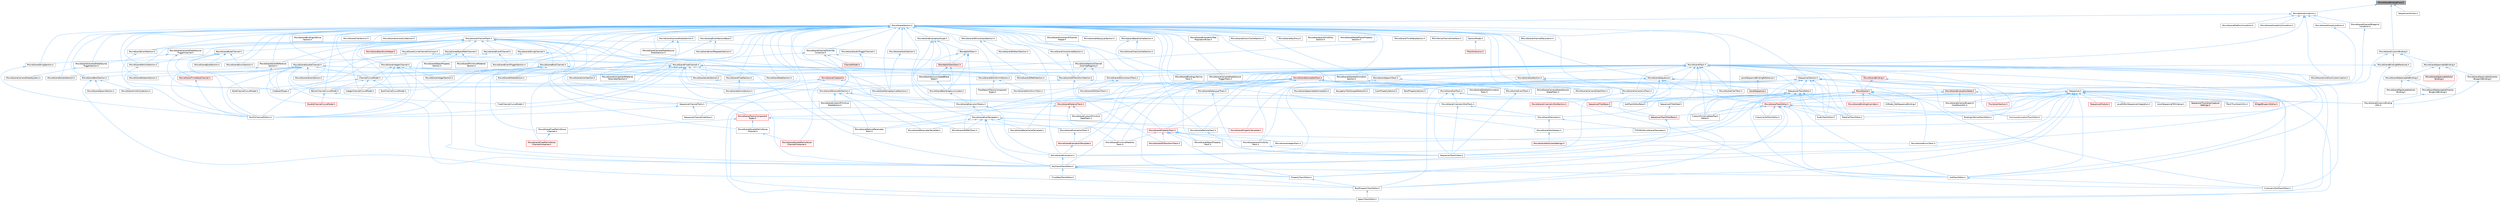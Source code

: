 digraph "MovieSceneBindingProxy.h"
{
 // INTERACTIVE_SVG=YES
 // LATEX_PDF_SIZE
  bgcolor="transparent";
  edge [fontname=Helvetica,fontsize=10,labelfontname=Helvetica,labelfontsize=10];
  node [fontname=Helvetica,fontsize=10,shape=box,height=0.2,width=0.4];
  Node1 [id="Node000001",label="MovieSceneBindingProxy.h",height=0.2,width=0.4,color="gray40", fillcolor="grey60", style="filled", fontcolor="black",tooltip=" "];
  Node1 -> Node2 [id="edge1_Node000001_Node000002",dir="back",color="steelblue1",style="solid",tooltip=" "];
  Node2 [id="Node000002",label="MovieSceneCondition.h",height=0.2,width=0.4,color="grey40", fillcolor="white", style="filled",URL="$d2/d61/MovieSceneCondition_8h.html",tooltip=" "];
  Node2 -> Node3 [id="edge2_Node000002_Node000003",dir="back",color="steelblue1",style="solid",tooltip=" "];
  Node3 [id="Node000003",label="MovieSceneConditionCustomization.h",height=0.2,width=0.4,color="grey40", fillcolor="white", style="filled",URL="$db/d7d/MovieSceneConditionCustomization_8h.html",tooltip=" "];
  Node2 -> Node4 [id="edge3_Node000002_Node000004",dir="back",color="steelblue1",style="solid",tooltip=" "];
  Node4 [id="Node000004",label="MovieSceneDirectorBlueprint\lCondition.h",height=0.2,width=0.4,color="grey40", fillcolor="white", style="filled",URL="$d7/d71/MovieSceneDirectorBlueprintCondition_8h.html",tooltip=" "];
  Node4 -> Node5 [id="edge4_Node000004_Node000005",dir="back",color="steelblue1",style="solid",tooltip=" "];
  Node5 [id="Node000005",label="MovieSceneDirectorBlueprint\lConditionUtils.h",height=0.2,width=0.4,color="grey40", fillcolor="white", style="filled",URL="$d4/d8a/MovieSceneDirectorBlueprintConditionUtils_8h.html",tooltip=" "];
  Node2 -> Node6 [id="edge5_Node000002_Node000006",dir="back",color="steelblue1",style="solid",tooltip=" "];
  Node6 [id="Node000006",label="MovieSceneGroupCondition.h",height=0.2,width=0.4,color="grey40", fillcolor="white", style="filled",URL="$dd/da9/MovieSceneGroupCondition_8h.html",tooltip=" "];
  Node6 -> Node5 [id="edge6_Node000006_Node000005",dir="back",color="steelblue1",style="solid",tooltip=" "];
  Node2 -> Node7 [id="edge7_Node000002_Node000007",dir="back",color="steelblue1",style="solid",tooltip=" "];
  Node7 [id="Node000007",label="MovieScenePlatformCondition.h",height=0.2,width=0.4,color="grey40", fillcolor="white", style="filled",URL="$d1/d4c/MovieScenePlatformCondition_8h.html",tooltip=" "];
  Node2 -> Node8 [id="edge8_Node000002_Node000008",dir="back",color="steelblue1",style="solid",tooltip=" "];
  Node8 [id="Node000008",label="MovieSceneScalabilityCondition.h",height=0.2,width=0.4,color="grey40", fillcolor="white", style="filled",URL="$d3/d90/MovieSceneScalabilityCondition_8h.html",tooltip=" "];
  Node2 -> Node9 [id="edge9_Node000002_Node000009",dir="back",color="steelblue1",style="solid",tooltip=" "];
  Node9 [id="Node000009",label="MovieSceneSection.h",height=0.2,width=0.4,color="grey40", fillcolor="white", style="filled",URL="$db/d95/MovieSceneSection_8h.html",tooltip=" "];
  Node9 -> Node10 [id="edge10_Node000009_Node000010",dir="back",color="steelblue1",style="solid",tooltip=" "];
  Node10 [id="Node000010",label="BezierChannelCurveModel.h",height=0.2,width=0.4,color="grey40", fillcolor="white", style="filled",URL="$d3/d63/BezierChannelCurveModel_8h.html",tooltip=" "];
  Node10 -> Node11 [id="edge11_Node000010_Node000011",dir="back",color="steelblue1",style="solid",tooltip=" "];
  Node11 [id="Node000011",label="DoubleChannelCurveModel.h",height=0.2,width=0.4,color="red", fillcolor="#FFF0F0", style="filled",URL="$d1/d5b/DoubleChannelCurveModel_8h.html",tooltip=" "];
  Node10 -> Node13 [id="edge12_Node000010_Node000013",dir="back",color="steelblue1",style="solid",tooltip=" "];
  Node13 [id="Node000013",label="FloatChannelCurveModel.h",height=0.2,width=0.4,color="grey40", fillcolor="white", style="filled",URL="$d0/d27/FloatChannelCurveModel_8h.html",tooltip=" "];
  Node9 -> Node14 [id="edge13_Node000009_Node000014",dir="back",color="steelblue1",style="solid",tooltip=" "];
  Node14 [id="Node000014",label="BoolChannelCurveModel.h",height=0.2,width=0.4,color="grey40", fillcolor="white", style="filled",URL="$d0/d51/BoolChannelCurveModel_8h.html",tooltip=" "];
  Node9 -> Node15 [id="edge14_Node000009_Node000015",dir="back",color="steelblue1",style="solid",tooltip=" "];
  Node15 [id="Node000015",label="ChannelCurveModel.h",height=0.2,width=0.4,color="grey40", fillcolor="white", style="filled",URL="$de/dfa/ChannelCurveModel_8h.html",tooltip=" "];
  Node15 -> Node10 [id="edge15_Node000015_Node000010",dir="back",color="steelblue1",style="solid",tooltip=" "];
  Node15 -> Node14 [id="edge16_Node000015_Node000014",dir="back",color="steelblue1",style="solid",tooltip=" "];
  Node15 -> Node16 [id="edge17_Node000015_Node000016",dir="back",color="steelblue1",style="solid",tooltip=" "];
  Node16 [id="Node000016",label="ByteChannelCurveModel.h",height=0.2,width=0.4,color="grey40", fillcolor="white", style="filled",URL="$d8/d3d/ByteChannelCurveModel_8h.html",tooltip=" "];
  Node15 -> Node17 [id="edge18_Node000015_Node000017",dir="back",color="steelblue1",style="solid",tooltip=" "];
  Node17 [id="Node000017",label="IntegerChannelCurveModel.h",height=0.2,width=0.4,color="grey40", fillcolor="white", style="filled",URL="$df/d26/IntegerChannelCurveModel_8h.html",tooltip=" "];
  Node9 -> Node18 [id="edge19_Node000009_Node000018",dir="back",color="steelblue1",style="solid",tooltip=" "];
  Node18 [id="Node000018",label="IMovieSceneChannelDecoration.h",height=0.2,width=0.4,color="grey40", fillcolor="white", style="filled",URL="$db/d19/IMovieSceneChannelDecoration_8h.html",tooltip=" "];
  Node9 -> Node19 [id="edge20_Node000009_Node000019",dir="back",color="steelblue1",style="solid",tooltip=" "];
  Node19 [id="Node000019",label="ISequencerSection.h",height=0.2,width=0.4,color="grey40", fillcolor="white", style="filled",URL="$d7/d4b/ISequencerSection_8h.html",tooltip=" "];
  Node19 -> Node20 [id="edge21_Node000019_Node000020",dir="back",color="steelblue1",style="solid",tooltip=" "];
  Node20 [id="Node000020",label="AudioTrackEditor.h",height=0.2,width=0.4,color="grey40", fillcolor="white", style="filled",URL="$dd/d96/AudioTrackEditor_8h.html",tooltip=" "];
  Node19 -> Node21 [id="edge22_Node000019_Node000021",dir="back",color="steelblue1",style="solid",tooltip=" "];
  Node21 [id="Node000021",label="BindingLifetimeTrackEditor.h",height=0.2,width=0.4,color="grey40", fillcolor="white", style="filled",URL="$db/d3c/BindingLifetimeTrackEditor_8h.html",tooltip=" "];
  Node19 -> Node22 [id="edge23_Node000019_Node000022",dir="back",color="steelblue1",style="solid",tooltip=" "];
  Node22 [id="Node000022",label="BoolPropertySection.h",height=0.2,width=0.4,color="grey40", fillcolor="white", style="filled",URL="$d3/da6/BoolPropertySection_8h.html",tooltip=" "];
  Node19 -> Node23 [id="edge24_Node000019_Node000023",dir="back",color="steelblue1",style="solid",tooltip=" "];
  Node23 [id="Node000023",label="BoolPropertyTrackEditor.h",height=0.2,width=0.4,color="grey40", fillcolor="white", style="filled",URL="$db/d07/BoolPropertyTrackEditor_8h.html",tooltip=" "];
  Node23 -> Node24 [id="edge25_Node000023_Node000024",dir="back",color="steelblue1",style="solid",tooltip=" "];
  Node24 [id="Node000024",label="SpawnTrackEditor.h",height=0.2,width=0.4,color="grey40", fillcolor="white", style="filled",URL="$d5/dac/SpawnTrackEditor_8h.html",tooltip=" "];
  Node19 -> Node25 [id="edge26_Node000019_Node000025",dir="back",color="steelblue1",style="solid",tooltip=" "];
  Node25 [id="Node000025",label="ChaosCacheTrackEditor.h",height=0.2,width=0.4,color="grey40", fillcolor="white", style="filled",URL="$db/d36/ChaosCacheTrackEditor_8h.html",tooltip=" "];
  Node19 -> Node26 [id="edge27_Node000019_Node000026",dir="back",color="steelblue1",style="solid",tooltip=" "];
  Node26 [id="Node000026",label="CinematicShotTrackEditor.h",height=0.2,width=0.4,color="grey40", fillcolor="white", style="filled",URL="$d3/d0c/CinematicShotTrackEditor_8h.html",tooltip=" "];
  Node19 -> Node27 [id="edge28_Node000019_Node000027",dir="back",color="steelblue1",style="solid",tooltip=" "];
  Node27 [id="Node000027",label="ColorPropertySection.h",height=0.2,width=0.4,color="grey40", fillcolor="white", style="filled",URL="$d9/d2f/ColorPropertySection_8h.html",tooltip=" "];
  Node19 -> Node28 [id="edge29_Node000019_Node000028",dir="back",color="steelblue1",style="solid",tooltip=" "];
  Node28 [id="Node000028",label="CommonAnimationTrackEditor.h",height=0.2,width=0.4,color="grey40", fillcolor="white", style="filled",URL="$d9/d6e/CommonAnimationTrackEditor_8h.html",tooltip=" "];
  Node19 -> Node29 [id="edge30_Node000019_Node000029",dir="back",color="steelblue1",style="solid",tooltip=" "];
  Node29 [id="Node000029",label="CustomPrimitiveDataTrack\lEditor.h",height=0.2,width=0.4,color="grey40", fillcolor="white", style="filled",URL="$dc/d8f/CustomPrimitiveDataTrackEditor_8h.html",tooltip=" "];
  Node19 -> Node30 [id="edge31_Node000019_Node000030",dir="back",color="steelblue1",style="solid",tooltip=" "];
  Node30 [id="Node000030",label="ISequencerTrackEditor.h",height=0.2,width=0.4,color="grey40", fillcolor="white", style="filled",URL="$df/dca/ISequencerTrackEditor_8h.html",tooltip=" "];
  Node30 -> Node20 [id="edge32_Node000030_Node000020",dir="back",color="steelblue1",style="solid",tooltip=" "];
  Node30 -> Node23 [id="edge33_Node000030_Node000023",dir="back",color="steelblue1",style="solid",tooltip=" "];
  Node30 -> Node26 [id="edge34_Node000030_Node000026",dir="back",color="steelblue1",style="solid",tooltip=" "];
  Node30 -> Node29 [id="edge35_Node000030_Node000029",dir="back",color="steelblue1",style="solid",tooltip=" "];
  Node30 -> Node31 [id="edge36_Node000030_Node000031",dir="back",color="steelblue1",style="solid",tooltip=" "];
  Node31 [id="Node000031",label="MaterialTrackEditor.h",height=0.2,width=0.4,color="grey40", fillcolor="white", style="filled",URL="$d1/d9f/MaterialTrackEditor_8h.html",tooltip=" "];
  Node30 -> Node32 [id="edge37_Node000030_Node000032",dir="back",color="steelblue1",style="solid",tooltip=" "];
  Node32 [id="Node000032",label="MovieSceneTrackEditor.h",height=0.2,width=0.4,color="red", fillcolor="#FFF0F0", style="filled",URL="$db/d6c/MovieSceneTrackEditor_8h.html",tooltip=" "];
  Node32 -> Node20 [id="edge38_Node000032_Node000020",dir="back",color="steelblue1",style="solid",tooltip=" "];
  Node32 -> Node21 [id="edge39_Node000032_Node000021",dir="back",color="steelblue1",style="solid",tooltip=" "];
  Node32 -> Node25 [id="edge40_Node000032_Node000025",dir="back",color="steelblue1",style="solid",tooltip=" "];
  Node32 -> Node28 [id="edge41_Node000032_Node000028",dir="back",color="steelblue1",style="solid",tooltip=" "];
  Node32 -> Node29 [id="edge42_Node000032_Node000029",dir="back",color="steelblue1",style="solid",tooltip=" "];
  Node32 -> Node33 [id="edge43_Node000032_Node000033",dir="back",color="steelblue1",style="solid",tooltip=" "];
  Node33 [id="Node000033",label="KeyframeTrackEditor.h",height=0.2,width=0.4,color="grey40", fillcolor="white", style="filled",URL="$dd/d47/KeyframeTrackEditor_8h.html",tooltip=" "];
  Node33 -> Node23 [id="edge44_Node000033_Node000023",dir="back",color="steelblue1",style="solid",tooltip=" "];
  Node33 -> Node34 [id="edge45_Node000033_Node000034",dir="back",color="steelblue1",style="solid",tooltip=" "];
  Node34 [id="Node000034",label="PropertyTrackEditor.h",height=0.2,width=0.4,color="grey40", fillcolor="white", style="filled",URL="$da/d9a/PropertyTrackEditor_8h.html",tooltip=" "];
  Node34 -> Node23 [id="edge46_Node000034_Node000023",dir="back",color="steelblue1",style="solid",tooltip=" "];
  Node33 -> Node35 [id="edge47_Node000033_Node000035",dir="back",color="steelblue1",style="solid",tooltip=" "];
  Node35 [id="Node000035",label="SubTrackEditor.h",height=0.2,width=0.4,color="grey40", fillcolor="white", style="filled",URL="$d8/d5b/SubTrackEditor_8h.html",tooltip=" "];
  Node35 -> Node26 [id="edge48_Node000035_Node000026",dir="back",color="steelblue1",style="solid",tooltip=" "];
  Node33 -> Node36 [id="edge49_Node000033_Node000036",dir="back",color="steelblue1",style="solid",tooltip=" "];
  Node36 [id="Node000036",label="TimeWarpTrackEditor.h",height=0.2,width=0.4,color="grey40", fillcolor="white", style="filled",URL="$dc/d2e/TimeWarpTrackEditor_8h.html",tooltip=" "];
  Node32 -> Node31 [id="edge50_Node000032_Node000031",dir="back",color="steelblue1",style="solid",tooltip=" "];
  Node32 -> Node34 [id="edge51_Node000032_Node000034",dir="back",color="steelblue1",style="solid",tooltip=" "];
  Node32 -> Node38 [id="edge52_Node000032_Node000038",dir="back",color="steelblue1",style="solid",tooltip=" "];
  Node38 [id="Node000038",label="SequencerTrackFilterBase.h",height=0.2,width=0.4,color="red", fillcolor="#FFF0F0", style="filled",URL="$d8/def/Filters_2SequencerTrackFilterBase_8h.html",tooltip=" "];
  Node38 -> Node53 [id="edge53_Node000038_Node000053",dir="back",color="steelblue1",style="solid",tooltip=" "];
  Node53 [id="Node000053",label="SequencerTrackFilters.h",height=0.2,width=0.4,color="grey40", fillcolor="white", style="filled",URL="$df/d72/SequencerTrackFilters_8h.html",tooltip=" "];
  Node32 -> Node35 [id="edge54_Node000032_Node000035",dir="back",color="steelblue1",style="solid",tooltip=" "];
  Node30 -> Node24 [id="edge55_Node000030_Node000024",dir="back",color="steelblue1",style="solid",tooltip=" "];
  Node30 -> Node35 [id="edge56_Node000030_Node000035",dir="back",color="steelblue1",style="solid",tooltip=" "];
  Node19 -> Node31 [id="edge57_Node000019_Node000031",dir="back",color="steelblue1",style="solid",tooltip=" "];
  Node19 -> Node24 [id="edge58_Node000019_Node000024",dir="back",color="steelblue1",style="solid",tooltip=" "];
  Node19 -> Node35 [id="edge59_Node000019_Node000035",dir="back",color="steelblue1",style="solid",tooltip=" "];
  Node19 -> Node54 [id="edge60_Node000019_Node000054",dir="back",color="steelblue1",style="solid",tooltip=" "];
  Node54 [id="Node000054",label="SubTrackEditorBase.h",height=0.2,width=0.4,color="grey40", fillcolor="white", style="filled",URL="$db/d33/SubTrackEditorBase_8h.html",tooltip=" "];
  Node19 -> Node55 [id="edge61_Node000019_Node000055",dir="back",color="steelblue1",style="solid",tooltip=" "];
  Node55 [id="Node000055",label="ThumbnailSection.h",height=0.2,width=0.4,color="red", fillcolor="#FFF0F0", style="filled",URL="$de/daf/ThumbnailSection_8h.html",tooltip=" "];
  Node9 -> Node17 [id="edge62_Node000009_Node000017",dir="back",color="steelblue1",style="solid",tooltip=" "];
  Node9 -> Node57 [id="edge63_Node000009_Node000057",dir="back",color="steelblue1",style="solid",tooltip=" "];
  Node57 [id="Node000057",label="MovieScene3DConstraintSection.h",height=0.2,width=0.4,color="grey40", fillcolor="white", style="filled",URL="$d1/d82/MovieScene3DConstraintSection_8h.html",tooltip=" "];
  Node57 -> Node58 [id="edge64_Node000057_Node000058",dir="back",color="steelblue1",style="solid",tooltip=" "];
  Node58 [id="Node000058",label="MovieScene3DAttachSection.h",height=0.2,width=0.4,color="grey40", fillcolor="white", style="filled",URL="$d4/db3/MovieScene3DAttachSection_8h.html",tooltip=" "];
  Node57 -> Node59 [id="edge65_Node000057_Node000059",dir="back",color="steelblue1",style="solid",tooltip=" "];
  Node59 [id="Node000059",label="MovieScene3DPathSection.h",height=0.2,width=0.4,color="grey40", fillcolor="white", style="filled",URL="$d6/dd4/MovieScene3DPathSection_8h.html",tooltip=" "];
  Node9 -> Node60 [id="edge66_Node000009_Node000060",dir="back",color="steelblue1",style="solid",tooltip=" "];
  Node60 [id="Node000060",label="MovieScene3DConstraintTrack.h",height=0.2,width=0.4,color="grey40", fillcolor="white", style="filled",URL="$d7/d73/MovieScene3DConstraintTrack_8h.html",tooltip=" "];
  Node60 -> Node61 [id="edge67_Node000060_Node000061",dir="back",color="steelblue1",style="solid",tooltip=" "];
  Node61 [id="Node000061",label="MovieScene3DAttachTrack.h",height=0.2,width=0.4,color="grey40", fillcolor="white", style="filled",URL="$d2/d53/MovieScene3DAttachTrack_8h.html",tooltip=" "];
  Node60 -> Node62 [id="edge68_Node000060_Node000062",dir="back",color="steelblue1",style="solid",tooltip=" "];
  Node62 [id="Node000062",label="MovieScene3DPathTrack.h",height=0.2,width=0.4,color="grey40", fillcolor="white", style="filled",URL="$d3/d57/MovieScene3DPathTrack_8h.html",tooltip=" "];
  Node9 -> Node62 [id="edge69_Node000009_Node000062",dir="back",color="steelblue1",style="solid",tooltip=" "];
  Node9 -> Node63 [id="edge70_Node000009_Node000063",dir="back",color="steelblue1",style="solid",tooltip=" "];
  Node63 [id="Node000063",label="MovieScene3DTransformSection.h",height=0.2,width=0.4,color="grey40", fillcolor="white", style="filled",URL="$de/dab/MovieScene3DTransformSection_8h.html",tooltip=" "];
  Node63 -> Node30 [id="edge71_Node000063_Node000030",dir="back",color="steelblue1",style="solid",tooltip=" "];
  Node63 -> Node64 [id="edge72_Node000063_Node000064",dir="back",color="steelblue1",style="solid",tooltip=" "];
  Node64 [id="Node000064",label="MovieScene3DTransformTrack.h",height=0.2,width=0.4,color="red", fillcolor="#FFF0F0", style="filled",URL="$d9/d06/MovieScene3DTransformTrack_8h.html",tooltip=" "];
  Node63 -> Node66 [id="edge73_Node000063_Node000066",dir="back",color="steelblue1",style="solid",tooltip=" "];
  Node66 [id="Node000066",label="MovieSceneParameterSection.h",height=0.2,width=0.4,color="grey40", fillcolor="white", style="filled",URL="$de/d65/MovieSceneParameterSection_8h.html",tooltip=" "];
  Node66 -> Node67 [id="edge74_Node000066_Node000067",dir="back",color="steelblue1",style="solid",tooltip=" "];
  Node67 [id="Node000067",label="MovieSceneCustomPrimitive\lDataSection.h",height=0.2,width=0.4,color="grey40", fillcolor="white", style="filled",URL="$d2/d78/MovieSceneCustomPrimitiveDataSection_8h.html",tooltip=" "];
  Node66 -> Node68 [id="edge75_Node000066_Node000068",dir="back",color="steelblue1",style="solid",tooltip=" "];
  Node68 [id="Node000068",label="MovieSceneCustomPrimitive\lDataTrack.h",height=0.2,width=0.4,color="grey40", fillcolor="white", style="filled",URL="$db/d39/MovieSceneCustomPrimitiveDataTrack_8h.html",tooltip=" "];
  Node66 -> Node69 [id="edge76_Node000066_Node000069",dir="back",color="steelblue1",style="solid",tooltip=" "];
  Node69 [id="Node000069",label="MovieSceneMaterialTrack.h",height=0.2,width=0.4,color="red", fillcolor="#FFF0F0", style="filled",URL="$d8/d92/MovieSceneMaterialTrack_8h.html",tooltip=" "];
  Node69 -> Node68 [id="edge77_Node000069_Node000068",dir="back",color="steelblue1",style="solid",tooltip=" "];
  Node69 -> Node72 [id="edge78_Node000069_Node000072",dir="back",color="steelblue1",style="solid",tooltip=" "];
  Node72 [id="Node000072",label="MovieScenePrimitiveMaterial\lTrack.h",height=0.2,width=0.4,color="grey40", fillcolor="white", style="filled",URL="$dc/dc4/MovieScenePrimitiveMaterialTrack_8h.html",tooltip=" "];
  Node69 -> Node73 [id="edge79_Node000069_Node000073",dir="back",color="steelblue1",style="solid",tooltip=" "];
  Node73 [id="Node000073",label="MovieSceneTracksComponent\lTypes.h",height=0.2,width=0.4,color="red", fillcolor="#FFF0F0", style="filled",URL="$d5/d6a/MovieSceneTracksComponentTypes_8h.html",tooltip=" "];
  Node73 -> Node76 [id="edge80_Node000073_Node000076",dir="back",color="steelblue1",style="solid",tooltip=" "];
  Node76 [id="Node000076",label="MovieSceneDoublePerlinNoise\lChannel.h",height=0.2,width=0.4,color="grey40", fillcolor="white", style="filled",URL="$d9/d50/MovieSceneDoublePerlinNoiseChannel_8h.html",tooltip=" "];
  Node76 -> Node77 [id="edge81_Node000076_Node000077",dir="back",color="steelblue1",style="solid",tooltip=" "];
  Node77 [id="Node000077",label="MovieSceneDoublePerlinNoise\lChannelContainer.h",height=0.2,width=0.4,color="red", fillcolor="#FFF0F0", style="filled",URL="$de/dae/MovieSceneDoublePerlinNoiseChannelContainer_8h.html",tooltip=" "];
  Node73 -> Node79 [id="edge82_Node000073_Node000079",dir="back",color="steelblue1",style="solid",tooltip=" "];
  Node79 [id="Node000079",label="MovieSceneFloatPerlinNoise\lChannel.h",height=0.2,width=0.4,color="grey40", fillcolor="white", style="filled",URL="$d2/d9d/MovieSceneFloatPerlinNoiseChannel_8h.html",tooltip=" "];
  Node79 -> Node80 [id="edge83_Node000079_Node000080",dir="back",color="steelblue1",style="solid",tooltip=" "];
  Node80 [id="Node000080",label="MovieSceneFloatPerlinNoise\lChannelContainer.h",height=0.2,width=0.4,color="red", fillcolor="#FFF0F0", style="filled",URL="$d6/dcb/MovieSceneFloatPerlinNoiseChannelContainer_8h.html",tooltip=" "];
  Node73 -> Node89 [id="edge84_Node000073_Node000089",dir="back",color="steelblue1",style="solid",tooltip=" "];
  Node89 [id="Node000089",label="MovieScenePropertyTrack.h",height=0.2,width=0.4,color="red", fillcolor="#FFF0F0", style="filled",URL="$da/d0c/MovieScenePropertyTrack_8h.html",tooltip=" "];
  Node89 -> Node64 [id="edge85_Node000089_Node000064",dir="back",color="steelblue1",style="solid",tooltip=" "];
  Node89 -> Node95 [id="edge86_Node000089_Node000095",dir="back",color="steelblue1",style="solid",tooltip=" "];
  Node95 [id="Node000095",label="MovieSceneEnumTrack.h",height=0.2,width=0.4,color="grey40", fillcolor="white", style="filled",URL="$d6/d95/MovieSceneEnumTrack_8h.html",tooltip=" "];
  Node89 -> Node100 [id="edge87_Node000089_Node000100",dir="back",color="steelblue1",style="solid",tooltip=" "];
  Node100 [id="Node000100",label="MovieSceneIntegerTrack.h",height=0.2,width=0.4,color="grey40", fillcolor="white", style="filled",URL="$d9/d1a/MovieSceneIntegerTrack_8h.html",tooltip=" "];
  Node89 -> Node101 [id="edge88_Node000089_Node000101",dir="back",color="steelblue1",style="solid",tooltip=" "];
  Node101 [id="Node000101",label="MovieSceneLevelVisibility\lTrack.h",height=0.2,width=0.4,color="grey40", fillcolor="white", style="filled",URL="$d8/dae/MovieSceneLevelVisibilityTrack_8h.html",tooltip=" "];
  Node101 -> Node53 [id="edge89_Node000101_Node000053",dir="back",color="steelblue1",style="solid",tooltip=" "];
  Node89 -> Node103 [id="edge90_Node000089_Node000103",dir="back",color="steelblue1",style="solid",tooltip=" "];
  Node103 [id="Node000103",label="MovieSceneObjectProperty\lTrack.h",height=0.2,width=0.4,color="grey40", fillcolor="white", style="filled",URL="$dc/da9/MovieSceneObjectPropertyTrack_8h.html",tooltip=" "];
  Node89 -> Node72 [id="edge91_Node000089_Node000072",dir="back",color="steelblue1",style="solid",tooltip=" "];
  Node89 -> Node34 [id="edge92_Node000089_Node000034",dir="back",color="steelblue1",style="solid",tooltip=" "];
  Node66 -> Node109 [id="edge93_Node000066_Node000109",dir="back",color="steelblue1",style="solid",tooltip=" "];
  Node109 [id="Node000109",label="MovieSceneParameterTemplate.h",height=0.2,width=0.4,color="grey40", fillcolor="white", style="filled",URL="$d9/df3/MovieSceneParameterTemplate_8h.html",tooltip=" "];
  Node66 -> Node110 [id="edge94_Node000066_Node000110",dir="back",color="steelblue1",style="solid",tooltip=" "];
  Node110 [id="Node000110",label="MovieSceneParticleParameter\lTrack.h",height=0.2,width=0.4,color="grey40", fillcolor="white", style="filled",URL="$d2/d09/MovieSceneParticleParameterTrack_8h.html",tooltip=" "];
  Node9 -> Node111 [id="edge95_Node000009_Node000111",dir="back",color="steelblue1",style="solid",tooltip=" "];
  Node111 [id="Node000111",label="MovieSceneActorReference\lSection.h",height=0.2,width=0.4,color="grey40", fillcolor="white", style="filled",URL="$de/d12/MovieSceneActorReferenceSection_8h.html",tooltip=" "];
  Node111 -> Node112 [id="edge96_Node000111_Node000112",dir="back",color="steelblue1",style="solid",tooltip=" "];
  Node112 [id="Node000112",label="BuiltInChannelEditors.h",height=0.2,width=0.4,color="grey40", fillcolor="white", style="filled",URL="$df/daf/BuiltInChannelEditors_8h.html",tooltip=" "];
  Node111 -> Node113 [id="edge97_Node000111_Node000113",dir="back",color="steelblue1",style="solid",tooltip=" "];
  Node113 [id="Node000113",label="ClipboardTypes.h",height=0.2,width=0.4,color="grey40", fillcolor="white", style="filled",URL="$d2/dc6/ClipboardTypes_8h.html",tooltip=" "];
  Node111 -> Node114 [id="edge98_Node000111_Node000114",dir="back",color="steelblue1",style="solid",tooltip=" "];
  Node114 [id="Node000114",label="MovieSceneAudioSection.h",height=0.2,width=0.4,color="grey40", fillcolor="white", style="filled",URL="$da/d5f/MovieSceneAudioSection_8h.html",tooltip=" "];
  Node114 -> Node115 [id="edge99_Node000114_Node000115",dir="back",color="steelblue1",style="solid",tooltip=" "];
  Node115 [id="Node000115",label="MovieSceneTranslator.h",height=0.2,width=0.4,color="grey40", fillcolor="white", style="filled",URL="$d2/d49/MovieSceneTranslator_8h.html",tooltip=" "];
  Node115 -> Node116 [id="edge100_Node000115_Node000116",dir="back",color="steelblue1",style="solid",tooltip=" "];
  Node116 [id="Node000116",label="FCPXMLMovieSceneTranslator.h",height=0.2,width=0.4,color="grey40", fillcolor="white", style="filled",URL="$d2/d93/FCPXMLMovieSceneTranslator_8h.html",tooltip=" "];
  Node115 -> Node117 [id="edge101_Node000115_Node000117",dir="back",color="steelblue1",style="solid",tooltip=" "];
  Node117 [id="Node000117",label="MovieSceneToolHelpers.h",height=0.2,width=0.4,color="grey40", fillcolor="white", style="filled",URL="$d4/d0e/MovieSceneToolHelpers_8h.html",tooltip=" "];
  Node117 -> Node118 [id="edge102_Node000117_Node000118",dir="back",color="steelblue1",style="solid",tooltip=" "];
  Node118 [id="Node000118",label="MovieSceneToolsUserSettings.h",height=0.2,width=0.4,color="red", fillcolor="#FFF0F0", style="filled",URL="$d5/dab/MovieSceneToolsUserSettings_8h.html",tooltip=" "];
  Node9 -> Node114 [id="edge103_Node000009_Node000114",dir="back",color="steelblue1",style="solid",tooltip=" "];
  Node9 -> Node120 [id="edge104_Node000009_Node000120",dir="back",color="steelblue1",style="solid",tooltip=" "];
  Node120 [id="Node000120",label="MovieSceneBaseCacheSection.h",height=0.2,width=0.4,color="grey40", fillcolor="white", style="filled",URL="$de/d40/MovieSceneBaseCacheSection_8h.html",tooltip=" "];
  Node120 -> Node121 [id="edge105_Node000120_Node000121",dir="back",color="steelblue1",style="solid",tooltip=" "];
  Node121 [id="Node000121",label="MovieSceneBaseCacheTemplate.h",height=0.2,width=0.4,color="grey40", fillcolor="white", style="filled",URL="$da/d0b/MovieSceneBaseCacheTemplate_8h.html",tooltip=" "];
  Node120 -> Node122 [id="edge106_Node000120_Node000122",dir="back",color="steelblue1",style="solid",tooltip=" "];
  Node122 [id="Node000122",label="MovieSceneChaosCacheSection.h",height=0.2,width=0.4,color="grey40", fillcolor="white", style="filled",URL="$dd/d75/MovieSceneChaosCacheSection_8h.html",tooltip=" "];
  Node9 -> Node123 [id="edge107_Node000009_Node000123",dir="back",color="steelblue1",style="solid",tooltip=" "];
  Node123 [id="Node000123",label="MovieSceneBindingLifetime\lSection.h",height=0.2,width=0.4,color="grey40", fillcolor="white", style="filled",URL="$da/d3d/MovieSceneBindingLifetimeSection_8h.html",tooltip=" "];
  Node9 -> Node124 [id="edge108_Node000009_Node000124",dir="back",color="steelblue1",style="solid",tooltip=" "];
  Node124 [id="Node000124",label="MovieSceneBindingLifetime\lTrack.h",height=0.2,width=0.4,color="grey40", fillcolor="white", style="filled",URL="$d8/d77/MovieSceneBindingLifetimeTrack_8h.html",tooltip=" "];
  Node9 -> Node125 [id="edge109_Node000009_Node000125",dir="back",color="steelblue1",style="solid",tooltip=" "];
  Node125 [id="Node000125",label="MovieSceneBoolSection.h",height=0.2,width=0.4,color="grey40", fillcolor="white", style="filled",URL="$dd/d49/MovieSceneBoolSection_8h.html",tooltip=" "];
  Node125 -> Node23 [id="edge110_Node000125_Node000023",dir="back",color="steelblue1",style="solid",tooltip=" "];
  Node125 -> Node126 [id="edge111_Node000125_Node000126",dir="back",color="steelblue1",style="solid",tooltip=" "];
  Node126 [id="Node000126",label="MovieSceneSpawnSection.h",height=0.2,width=0.4,color="grey40", fillcolor="white", style="filled",URL="$df/d38/MovieSceneSpawnSection_8h.html",tooltip=" "];
  Node125 -> Node127 [id="edge112_Node000125_Node000127",dir="back",color="steelblue1",style="solid",tooltip=" "];
  Node127 [id="Node000127",label="MovieSceneVisibilitySection.h",height=0.2,width=0.4,color="grey40", fillcolor="white", style="filled",URL="$d2/dfe/MovieSceneVisibilitySection_8h.html",tooltip=" "];
  Node9 -> Node128 [id="edge113_Node000009_Node000128",dir="back",color="steelblue1",style="solid",tooltip=" "];
  Node128 [id="Node000128",label="MovieSceneByteSection.h",height=0.2,width=0.4,color="grey40", fillcolor="white", style="filled",URL="$da/dd4/MovieSceneByteSection_8h.html",tooltip=" "];
  Node9 -> Node129 [id="edge114_Node000009_Node000129",dir="back",color="steelblue1",style="solid",tooltip=" "];
  Node129 [id="Node000129",label="MovieSceneCVarSection.h",height=0.2,width=0.4,color="grey40", fillcolor="white", style="filled",URL="$da/de6/MovieSceneCVarSection_8h.html",tooltip=" "];
  Node9 -> Node130 [id="edge115_Node000009_Node000130",dir="back",color="steelblue1",style="solid",tooltip=" "];
  Node130 [id="Node000130",label="MovieSceneCVarTrack.h",height=0.2,width=0.4,color="grey40", fillcolor="white", style="filled",URL="$d7/ddc/MovieSceneCVarTrack_8h.html",tooltip=" "];
  Node9 -> Node131 [id="edge116_Node000009_Node000131",dir="back",color="steelblue1",style="solid",tooltip=" "];
  Node131 [id="Node000131",label="MovieSceneCameraCutSection.h",height=0.2,width=0.4,color="grey40", fillcolor="white", style="filled",URL="$d8/d5f/MovieSceneCameraCutSection_8h.html",tooltip=" "];
  Node9 -> Node132 [id="edge117_Node000009_Node000132",dir="back",color="steelblue1",style="solid",tooltip=" "];
  Node132 [id="Node000132",label="MovieSceneCameraCutTrack.h",height=0.2,width=0.4,color="grey40", fillcolor="white", style="filled",URL="$d8/dbd/MovieSceneCameraCutTrack_8h.html",tooltip=" "];
  Node132 -> Node53 [id="edge118_Node000132_Node000053",dir="back",color="steelblue1",style="solid",tooltip=" "];
  Node9 -> Node133 [id="edge119_Node000009_Node000133",dir="back",color="steelblue1",style="solid",tooltip=" "];
  Node133 [id="Node000133",label="MovieSceneCameraShakeSection.h",height=0.2,width=0.4,color="grey40", fillcolor="white", style="filled",URL="$df/d10/MovieSceneCameraShakeSection_8h.html",tooltip=" "];
  Node133 -> Node134 [id="edge120_Node000133_Node000134",dir="back",color="steelblue1",style="solid",tooltip=" "];
  Node134 [id="Node000134",label="MovieSceneCameraShakeSource\lShakeSection.h",height=0.2,width=0.4,color="grey40", fillcolor="white", style="filled",URL="$d1/d24/MovieSceneCameraShakeSourceShakeSection_8h.html",tooltip=" "];
  Node133 -> Node73 [id="edge121_Node000133_Node000073",dir="back",color="steelblue1",style="solid",tooltip=" "];
  Node9 -> Node134 [id="edge122_Node000009_Node000134",dir="back",color="steelblue1",style="solid",tooltip=" "];
  Node9 -> Node135 [id="edge123_Node000009_Node000135",dir="back",color="steelblue1",style="solid",tooltip=" "];
  Node135 [id="Node000135",label="MovieSceneCameraShakeSource\lShakeTrack.h",height=0.2,width=0.4,color="grey40", fillcolor="white", style="filled",URL="$da/d54/MovieSceneCameraShakeSourceShakeTrack_8h.html",tooltip=" "];
  Node9 -> Node136 [id="edge124_Node000009_Node000136",dir="back",color="steelblue1",style="solid",tooltip=" "];
  Node136 [id="Node000136",label="MovieSceneCameraShakeSource\lTriggerSection.h",height=0.2,width=0.4,color="grey40", fillcolor="white", style="filled",URL="$d3/d5f/MovieSceneCameraShakeSourceTriggerSection_8h.html",tooltip=" "];
  Node136 -> Node137 [id="edge125_Node000136_Node000137",dir="back",color="steelblue1",style="solid",tooltip=" "];
  Node137 [id="Node000137",label="MovieSceneCameraShakeSystem.h",height=0.2,width=0.4,color="grey40", fillcolor="white", style="filled",URL="$d2/dcc/MovieSceneCameraShakeSystem_8h.html",tooltip=" "];
  Node9 -> Node138 [id="edge126_Node000009_Node000138",dir="back",color="steelblue1",style="solid",tooltip=" "];
  Node138 [id="Node000138",label="MovieSceneCameraShakeSource\lTriggerTrack.h",height=0.2,width=0.4,color="grey40", fillcolor="white", style="filled",URL="$d6/d3d/MovieSceneCameraShakeSourceTriggerTrack_8h.html",tooltip=" "];
  Node9 -> Node139 [id="edge127_Node000009_Node000139",dir="back",color="steelblue1",style="solid",tooltip=" "];
  Node139 [id="Node000139",label="MovieSceneCameraShakeTrack.h",height=0.2,width=0.4,color="grey40", fillcolor="white", style="filled",URL="$d8/d91/MovieSceneCameraShakeTrack_8h.html",tooltip=" "];
  Node9 -> Node140 [id="edge128_Node000009_Node000140",dir="back",color="steelblue1",style="solid",tooltip=" "];
  Node140 [id="Node000140",label="MovieSceneChannelOverride\lContainer.h",height=0.2,width=0.4,color="grey40", fillcolor="white", style="filled",URL="$d1/dd2/MovieSceneChannelOverrideContainer_8h.html",tooltip=" "];
  Node140 -> Node141 [id="edge129_Node000140_Node000141",dir="back",color="steelblue1",style="solid",tooltip=" "];
  Node141 [id="Node000141",label="ChannelModel.h",height=0.2,width=0.4,color="red", fillcolor="#FFF0F0", style="filled",URL="$de/d30/ChannelModel_8h.html",tooltip=" "];
  Node140 -> Node77 [id="edge130_Node000140_Node000077",dir="back",color="steelblue1",style="solid",tooltip=" "];
  Node140 -> Node80 [id="edge131_Node000140_Node000080",dir="back",color="steelblue1",style="solid",tooltip=" "];
  Node140 -> Node143 [id="edge132_Node000140_Node000143",dir="back",color="steelblue1",style="solid",tooltip=" "];
  Node143 [id="Node000143",label="MovieSceneSectionChannel\lOverrideRegistry.h",height=0.2,width=0.4,color="grey40", fillcolor="white", style="filled",URL="$d0/d33/MovieSceneSectionChannelOverrideRegistry_8h.html",tooltip=" "];
  Node143 -> Node63 [id="edge133_Node000143_Node000063",dir="back",color="steelblue1",style="solid",tooltip=" "];
  Node143 -> Node89 [id="edge134_Node000143_Node000089",dir="back",color="steelblue1",style="solid",tooltip=" "];
  Node9 -> Node144 [id="edge135_Node000009_Node000144",dir="back",color="steelblue1",style="solid",tooltip=" "];
  Node144 [id="Node000144",label="MovieSceneChannelTraits.h",height=0.2,width=0.4,color="grey40", fillcolor="white", style="filled",URL="$df/dae/MovieSceneChannelTraits_8h.html",tooltip=" "];
  Node144 -> Node33 [id="edge136_Node000144_Node000033",dir="back",color="steelblue1",style="solid",tooltip=" "];
  Node144 -> Node111 [id="edge137_Node000144_Node000111",dir="back",color="steelblue1",style="solid",tooltip=" "];
  Node144 -> Node145 [id="edge138_Node000144_Node000145",dir="back",color="steelblue1",style="solid",tooltip=" "];
  Node145 [id="Node000145",label="MovieSceneAudioTriggerChannel.h",height=0.2,width=0.4,color="grey40", fillcolor="white", style="filled",URL="$db/d7a/MovieSceneAudioTriggerChannel_8h.html",tooltip=" "];
  Node145 -> Node114 [id="edge139_Node000145_Node000114",dir="back",color="steelblue1",style="solid",tooltip=" "];
  Node144 -> Node146 [id="edge140_Node000144_Node000146",dir="back",color="steelblue1",style="solid",tooltip=" "];
  Node146 [id="Node000146",label="MovieSceneBoolChannel.h",height=0.2,width=0.4,color="grey40", fillcolor="white", style="filled",URL="$d9/d66/MovieSceneBoolChannel_8h.html",tooltip=" "];
  Node146 -> Node14 [id="edge141_Node000146_Node000014",dir="back",color="steelblue1",style="solid",tooltip=" "];
  Node146 -> Node112 [id="edge142_Node000146_Node000112",dir="back",color="steelblue1",style="solid",tooltip=" "];
  Node146 -> Node15 [id="edge143_Node000146_Node000015",dir="back",color="steelblue1",style="solid",tooltip=" "];
  Node146 -> Node33 [id="edge144_Node000146_Node000033",dir="back",color="steelblue1",style="solid",tooltip=" "];
  Node146 -> Node114 [id="edge145_Node000146_Node000114",dir="back",color="steelblue1",style="solid",tooltip=" "];
  Node146 -> Node125 [id="edge146_Node000146_Node000125",dir="back",color="steelblue1",style="solid",tooltip=" "];
  Node146 -> Node147 [id="edge147_Node000146_Node000147",dir="back",color="steelblue1",style="solid",tooltip=" "];
  Node147 [id="Node000147",label="MovieSceneMediaSection.h",height=0.2,width=0.4,color="grey40", fillcolor="white", style="filled",URL="$d2/df2/MovieSceneMediaSection_8h.html",tooltip=" "];
  Node146 -> Node66 [id="edge148_Node000146_Node000066",dir="back",color="steelblue1",style="solid",tooltip=" "];
  Node144 -> Node148 [id="edge149_Node000144_Node000148",dir="back",color="steelblue1",style="solid",tooltip=" "];
  Node148 [id="Node000148",label="MovieSceneByteChannel.h",height=0.2,width=0.4,color="grey40", fillcolor="white", style="filled",URL="$d2/dda/MovieSceneByteChannel_8h.html",tooltip=" "];
  Node148 -> Node112 [id="edge150_Node000148_Node000112",dir="back",color="steelblue1",style="solid",tooltip=" "];
  Node148 -> Node16 [id="edge151_Node000148_Node000016",dir="back",color="steelblue1",style="solid",tooltip=" "];
  Node148 -> Node128 [id="edge152_Node000148_Node000128",dir="back",color="steelblue1",style="solid",tooltip=" "];
  Node148 -> Node149 [id="edge153_Node000148_Node000149",dir="back",color="steelblue1",style="solid",tooltip=" "];
  Node149 [id="Node000149",label="MovieSceneEnumSection.h",height=0.2,width=0.4,color="grey40", fillcolor="white", style="filled",URL="$d7/d84/MovieSceneEnumSection_8h.html",tooltip=" "];
  Node148 -> Node150 [id="edge154_Node000148_Node000150",dir="back",color="steelblue1",style="solid",tooltip=" "];
  Node150 [id="Node000150",label="MovieSceneParticleSection.h",height=0.2,width=0.4,color="grey40", fillcolor="white", style="filled",URL="$d4/ddc/MovieSceneParticleSection_8h.html",tooltip=" "];
  Node150 -> Node112 [id="edge155_Node000150_Node000112",dir="back",color="steelblue1",style="solid",tooltip=" "];
  Node144 -> Node151 [id="edge156_Node000144_Node000151",dir="back",color="steelblue1",style="solid",tooltip=" "];
  Node151 [id="Node000151",label="MovieSceneCameraShakeSource\lTriggerChannel.h",height=0.2,width=0.4,color="grey40", fillcolor="white", style="filled",URL="$d2/d32/MovieSceneCameraShakeSourceTriggerChannel_8h.html",tooltip=" "];
  Node151 -> Node113 [id="edge157_Node000151_Node000113",dir="back",color="steelblue1",style="solid",tooltip=" "];
  Node151 -> Node136 [id="edge158_Node000151_Node000136",dir="back",color="steelblue1",style="solid",tooltip=" "];
  Node144 -> Node152 [id="edge159_Node000144_Node000152",dir="back",color="steelblue1",style="solid",tooltip=" "];
  Node152 [id="Node000152",label="MovieSceneCurveChannelCommon.h",height=0.2,width=0.4,color="grey40", fillcolor="white", style="filled",URL="$d2/db2/MovieSceneCurveChannelCommon_8h.html",tooltip=" "];
  Node152 -> Node153 [id="edge160_Node000152_Node000153",dir="back",color="steelblue1",style="solid",tooltip=" "];
  Node153 [id="Node000153",label="MovieSceneDoubleChannel.h",height=0.2,width=0.4,color="grey40", fillcolor="white", style="filled",URL="$d3/d7d/MovieSceneDoubleChannel_8h.html",tooltip=" "];
  Node153 -> Node10 [id="edge161_Node000153_Node000010",dir="back",color="steelblue1",style="solid",tooltip=" "];
  Node153 -> Node112 [id="edge162_Node000153_Node000112",dir="back",color="steelblue1",style="solid",tooltip=" "];
  Node153 -> Node15 [id="edge163_Node000153_Node000015",dir="back",color="steelblue1",style="solid",tooltip=" "];
  Node153 -> Node113 [id="edge164_Node000153_Node000113",dir="back",color="steelblue1",style="solid",tooltip=" "];
  Node153 -> Node11 [id="edge165_Node000153_Node000011",dir="back",color="steelblue1",style="solid",tooltip=" "];
  Node153 -> Node33 [id="edge166_Node000153_Node000033",dir="back",color="steelblue1",style="solid",tooltip=" "];
  Node153 -> Node63 [id="edge167_Node000153_Node000063",dir="back",color="steelblue1",style="solid",tooltip=" "];
  Node153 -> Node154 [id="edge168_Node000153_Node000154",dir="back",color="steelblue1",style="solid",tooltip=" "];
  Node154 [id="Node000154",label="MovieSceneDoubleSection.h",height=0.2,width=0.4,color="grey40", fillcolor="white", style="filled",URL="$d3/df4/MovieSceneDoubleSection_8h.html",tooltip=" "];
  Node153 -> Node155 [id="edge169_Node000153_Node000155",dir="back",color="steelblue1",style="solid",tooltip=" "];
  Node155 [id="Node000155",label="MovieSceneRotatorSection.h",height=0.2,width=0.4,color="grey40", fillcolor="white", style="filled",URL="$d0/d8d/MovieSceneRotatorSection_8h.html",tooltip=" "];
  Node153 -> Node156 [id="edge170_Node000153_Node000156",dir="back",color="steelblue1",style="solid",tooltip=" "];
  Node156 [id="Node000156",label="MovieSceneSubSection.h",height=0.2,width=0.4,color="grey40", fillcolor="white", style="filled",URL="$dd/d38/MovieSceneSubSection_8h.html",tooltip=" "];
  Node156 -> Node157 [id="edge171_Node000156_Node000157",dir="back",color="steelblue1",style="solid",tooltip=" "];
  Node157 [id="Node000157",label="MovieSceneCinematicShotSection.h",height=0.2,width=0.4,color="red", fillcolor="#FFF0F0", style="filled",URL="$d2/d14/MovieSceneCinematicShotSection_8h.html",tooltip=" "];
  Node157 -> Node115 [id="edge172_Node000157_Node000115",dir="back",color="steelblue1",style="solid",tooltip=" "];
  Node156 -> Node54 [id="edge173_Node000156_Node000054",dir="back",color="steelblue1",style="solid",tooltip=" "];
  Node153 -> Node159 [id="edge174_Node000153_Node000159",dir="back",color="steelblue1",style="solid",tooltip=" "];
  Node159 [id="Node000159",label="MovieSceneTimeWarpChannel.h",height=0.2,width=0.4,color="red", fillcolor="#FFF0F0", style="filled",URL="$df/d1d/MovieSceneTimeWarpChannel_8h.html",tooltip=" "];
  Node159 -> Node112 [id="edge175_Node000159_Node000112",dir="back",color="steelblue1",style="solid",tooltip=" "];
  Node153 -> Node165 [id="edge176_Node000153_Node000165",dir="back",color="steelblue1",style="solid",tooltip=" "];
  Node165 [id="Node000165",label="MovieSceneVectorSection.h",height=0.2,width=0.4,color="grey40", fillcolor="white", style="filled",URL="$d6/d29/MovieSceneVectorSection_8h.html",tooltip=" "];
  Node152 -> Node166 [id="edge177_Node000152_Node000166",dir="back",color="steelblue1",style="solid",tooltip=" "];
  Node166 [id="Node000166",label="MovieSceneFloatChannel.h",height=0.2,width=0.4,color="grey40", fillcolor="white", style="filled",URL="$d9/d9e/MovieSceneFloatChannel_8h.html",tooltip=" "];
  Node166 -> Node10 [id="edge178_Node000166_Node000010",dir="back",color="steelblue1",style="solid",tooltip=" "];
  Node166 -> Node112 [id="edge179_Node000166_Node000112",dir="back",color="steelblue1",style="solid",tooltip=" "];
  Node166 -> Node15 [id="edge180_Node000166_Node000015",dir="back",color="steelblue1",style="solid",tooltip=" "];
  Node166 -> Node113 [id="edge181_Node000166_Node000113",dir="back",color="steelblue1",style="solid",tooltip=" "];
  Node166 -> Node13 [id="edge182_Node000166_Node000013",dir="back",color="steelblue1",style="solid",tooltip=" "];
  Node166 -> Node33 [id="edge183_Node000166_Node000033",dir="back",color="steelblue1",style="solid",tooltip=" "];
  Node166 -> Node59 [id="edge184_Node000166_Node000059",dir="back",color="steelblue1",style="solid",tooltip=" "];
  Node166 -> Node63 [id="edge185_Node000166_Node000063",dir="back",color="steelblue1",style="solid",tooltip=" "];
  Node166 -> Node114 [id="edge186_Node000166_Node000114",dir="back",color="steelblue1",style="solid",tooltip=" "];
  Node166 -> Node167 [id="edge187_Node000166_Node000167",dir="back",color="steelblue1",style="solid",tooltip=" "];
  Node167 [id="Node000167",label="MovieSceneColorSection.h",height=0.2,width=0.4,color="grey40", fillcolor="white", style="filled",URL="$dd/dd4/MovieSceneColorSection_8h.html",tooltip=" "];
  Node166 -> Node168 [id="edge188_Node000166_Node000168",dir="back",color="steelblue1",style="solid",tooltip=" "];
  Node168 [id="Node000168",label="MovieSceneComponentMaterial\lParameterSection.h",height=0.2,width=0.4,color="grey40", fillcolor="white", style="filled",URL="$dd/d3d/MovieSceneComponentMaterialParameterSection_8h.html",tooltip=" "];
  Node166 -> Node169 [id="edge189_Node000166_Node000169",dir="back",color="steelblue1",style="solid",tooltip=" "];
  Node169 [id="Node000169",label="MovieSceneFadeSection.h",height=0.2,width=0.4,color="grey40", fillcolor="white", style="filled",URL="$d8/db8/MovieSceneFadeSection_8h.html",tooltip=" "];
  Node166 -> Node170 [id="edge190_Node000166_Node000170",dir="back",color="steelblue1",style="solid",tooltip=" "];
  Node170 [id="Node000170",label="MovieSceneFloatSection.h",height=0.2,width=0.4,color="grey40", fillcolor="white", style="filled",URL="$dc/d18/MovieSceneFloatSection_8h.html",tooltip=" "];
  Node170 -> Node171 [id="edge191_Node000170_Node000171",dir="back",color="steelblue1",style="solid",tooltip=" "];
  Node171 [id="Node000171",label="MovieSceneSlomoSection.h",height=0.2,width=0.4,color="grey40", fillcolor="white", style="filled",URL="$d1/de5/MovieSceneSlomoSection_8h.html",tooltip=" "];
  Node166 -> Node66 [id="edge192_Node000166_Node000066",dir="back",color="steelblue1",style="solid",tooltip=" "];
  Node166 -> Node172 [id="edge193_Node000166_Node000172",dir="back",color="steelblue1",style="solid",tooltip=" "];
  Node172 [id="Node000172",label="MovieSceneSkeletalAnimation\lSection.h",height=0.2,width=0.4,color="grey40", fillcolor="white", style="filled",URL="$de/d52/MovieSceneSkeletalAnimationSection_8h.html",tooltip=" "];
  Node172 -> Node173 [id="edge194_Node000172_Node000173",dir="back",color="steelblue1",style="solid",tooltip=" "];
  Node173 [id="Node000173",label="MovieSceneSkeletalAnimation\lTrack.h",height=0.2,width=0.4,color="grey40", fillcolor="white", style="filled",URL="$d1/dcb/MovieSceneSkeletalAnimationTrack_8h.html",tooltip=" "];
  Node166 -> Node171 [id="edge195_Node000166_Node000171",dir="back",color="steelblue1",style="solid",tooltip=" "];
  Node166 -> Node174 [id="edge196_Node000166_Node000174",dir="back",color="steelblue1",style="solid",tooltip=" "];
  Node174 [id="Node000174",label="MovieSceneStitchAnimSection.h",height=0.2,width=0.4,color="grey40", fillcolor="white", style="filled",URL="$de/d74/MovieSceneStitchAnimSection_8h.html",tooltip=" "];
  Node174 -> Node175 [id="edge197_Node000174_Node000175",dir="back",color="steelblue1",style="solid",tooltip=" "];
  Node175 [id="Node000175",label="MovieSceneStitchAnimTrack.h",height=0.2,width=0.4,color="grey40", fillcolor="white", style="filled",URL="$d3/d17/MovieSceneStitchAnimTrack_8h.html",tooltip=" "];
  Node174 -> Node176 [id="edge198_Node000174_Node000176",dir="back",color="steelblue1",style="solid",tooltip=" "];
  Node176 [id="Node000176",label="PoseSearchTracksComponent\lTypes.h",height=0.2,width=0.4,color="grey40", fillcolor="white", style="filled",URL="$d8/d7d/PoseSearchTracksComponentTypes_8h.html",tooltip=" "];
  Node166 -> Node165 [id="edge199_Node000166_Node000165",dir="back",color="steelblue1",style="solid",tooltip=" "];
  Node144 -> Node153 [id="edge200_Node000144_Node000153",dir="back",color="steelblue1",style="solid",tooltip=" "];
  Node144 -> Node76 [id="edge201_Node000144_Node000076",dir="back",color="steelblue1",style="solid",tooltip=" "];
  Node144 -> Node177 [id="edge202_Node000144_Node000177",dir="back",color="steelblue1",style="solid",tooltip=" "];
  Node177 [id="Node000177",label="MovieSceneEventChannel.h",height=0.2,width=0.4,color="grey40", fillcolor="white", style="filled",URL="$d1/d90/MovieSceneEventChannel_8h.html",tooltip=" "];
  Node177 -> Node112 [id="edge203_Node000177_Node000112",dir="back",color="steelblue1",style="solid",tooltip=" "];
  Node177 -> Node178 [id="edge204_Node000177_Node000178",dir="back",color="steelblue1",style="solid",tooltip=" "];
  Node178 [id="Node000178",label="MovieSceneEventTriggerSection.h",height=0.2,width=0.4,color="grey40", fillcolor="white", style="filled",URL="$df/d80/MovieSceneEventTriggerSection_8h.html",tooltip=" "];
  Node144 -> Node179 [id="edge205_Node000144_Node000179",dir="back",color="steelblue1",style="solid",tooltip=" "];
  Node179 [id="Node000179",label="MovieSceneEventSection.h",height=0.2,width=0.4,color="grey40", fillcolor="white", style="filled",URL="$d6/dc4/MovieSceneEventSection_8h.html",tooltip=" "];
  Node179 -> Node113 [id="edge206_Node000179_Node000113",dir="back",color="steelblue1",style="solid",tooltip=" "];
  Node144 -> Node166 [id="edge207_Node000144_Node000166",dir="back",color="steelblue1",style="solid",tooltip=" "];
  Node144 -> Node79 [id="edge208_Node000144_Node000079",dir="back",color="steelblue1",style="solid",tooltip=" "];
  Node144 -> Node180 [id="edge209_Node000144_Node000180",dir="back",color="steelblue1",style="solid",tooltip=" "];
  Node180 [id="Node000180",label="MovieSceneGameplayCueSections.h",height=0.2,width=0.4,color="grey40", fillcolor="white", style="filled",URL="$df/ded/MovieSceneGameplayCueSections_8h.html",tooltip=" "];
  Node144 -> Node181 [id="edge210_Node000144_Node000181",dir="back",color="steelblue1",style="solid",tooltip=" "];
  Node181 [id="Node000181",label="MovieSceneIntegerChannel.h",height=0.2,width=0.4,color="grey40", fillcolor="white", style="filled",URL="$de/d6a/MovieSceneIntegerChannel_8h.html",tooltip=" "];
  Node181 -> Node112 [id="edge211_Node000181_Node000112",dir="back",color="steelblue1",style="solid",tooltip=" "];
  Node181 -> Node15 [id="edge212_Node000181_Node000015",dir="back",color="steelblue1",style="solid",tooltip=" "];
  Node181 -> Node17 [id="edge213_Node000181_Node000017",dir="back",color="steelblue1",style="solid",tooltip=" "];
  Node181 -> Node33 [id="edge214_Node000181_Node000033",dir="back",color="steelblue1",style="solid",tooltip=" "];
  Node181 -> Node114 [id="edge215_Node000181_Node000114",dir="back",color="steelblue1",style="solid",tooltip=" "];
  Node181 -> Node182 [id="edge216_Node000181_Node000182",dir="back",color="steelblue1",style="solid",tooltip=" "];
  Node182 [id="Node000182",label="MovieSceneIntegerSection.h",height=0.2,width=0.4,color="grey40", fillcolor="white", style="filled",URL="$d6/d5f/MovieSceneIntegerSection_8h.html",tooltip=" "];
  Node144 -> Node183 [id="edge217_Node000144_Node000183",dir="back",color="steelblue1",style="solid",tooltip=" "];
  Node183 [id="Node000183",label="MovieSceneKeyStructHelper.h",height=0.2,width=0.4,color="red", fillcolor="#FFF0F0", style="filled",URL="$dc/d5c/MovieSceneKeyStructHelper_8h.html",tooltip=" "];
  Node144 -> Node188 [id="edge218_Node000144_Node000188",dir="back",color="steelblue1",style="solid",tooltip=" "];
  Node188 [id="Node000188",label="MovieSceneObjectPathChannel.h",height=0.2,width=0.4,color="grey40", fillcolor="white", style="filled",URL="$de/db3/MovieSceneObjectPathChannel_8h.html",tooltip=" "];
  Node188 -> Node112 [id="edge219_Node000188_Node000112",dir="back",color="steelblue1",style="solid",tooltip=" "];
  Node188 -> Node113 [id="edge220_Node000188_Node000113",dir="back",color="steelblue1",style="solid",tooltip=" "];
  Node188 -> Node189 [id="edge221_Node000188_Node000189",dir="back",color="steelblue1",style="solid",tooltip=" "];
  Node189 [id="Node000189",label="MovieSceneObjectProperty\lSection.h",height=0.2,width=0.4,color="grey40", fillcolor="white", style="filled",URL="$d4/d31/MovieSceneObjectPropertySection_8h.html",tooltip=" "];
  Node188 -> Node190 [id="edge222_Node000188_Node000190",dir="back",color="steelblue1",style="solid",tooltip=" "];
  Node190 [id="Node000190",label="MovieScenePrimitiveMaterial\lSection.h",height=0.2,width=0.4,color="grey40", fillcolor="white", style="filled",URL="$d1/d77/MovieScenePrimitiveMaterialSection_8h.html",tooltip=" "];
  Node144 -> Node150 [id="edge223_Node000144_Node000150",dir="back",color="steelblue1",style="solid",tooltip=" "];
  Node144 -> Node191 [id="edge224_Node000144_Node000191",dir="back",color="steelblue1",style="solid",tooltip=" "];
  Node191 [id="Node000191",label="MovieSceneStringChannel.h",height=0.2,width=0.4,color="grey40", fillcolor="white", style="filled",URL="$d3/de2/MovieSceneStringChannel_8h.html",tooltip=" "];
  Node191 -> Node114 [id="edge225_Node000191_Node000114",dir="back",color="steelblue1",style="solid",tooltip=" "];
  Node191 -> Node192 [id="edge226_Node000191_Node000192",dir="back",color="steelblue1",style="solid",tooltip=" "];
  Node192 [id="Node000192",label="MovieSceneStringSection.h",height=0.2,width=0.4,color="grey40", fillcolor="white", style="filled",URL="$d4/d3d/MovieSceneStringSection_8h.html",tooltip=" "];
  Node192 -> Node112 [id="edge227_Node000192_Node000112",dir="back",color="steelblue1",style="solid",tooltip=" "];
  Node144 -> Node159 [id="edge228_Node000144_Node000159",dir="back",color="steelblue1",style="solid",tooltip=" "];
  Node144 -> Node186 [id="edge229_Node000144_Node000186",dir="back",color="steelblue1",style="solid",tooltip=" "];
  Node186 [id="Node000186",label="SequencerChannelTraits.h",height=0.2,width=0.4,color="grey40", fillcolor="white", style="filled",URL="$d6/db9/SequencerChannelTraits_8h.html",tooltip=" "];
  Node186 -> Node112 [id="edge230_Node000186_Node000112",dir="back",color="steelblue1",style="solid",tooltip=" "];
  Node186 -> Node187 [id="edge231_Node000186_Node000187",dir="back",color="steelblue1",style="solid",tooltip=" "];
  Node187 [id="Node000187",label="SequencerChannelInterface.h",height=0.2,width=0.4,color="grey40", fillcolor="white", style="filled",URL="$da/d51/SequencerChannelInterface_8h.html",tooltip=" "];
  Node9 -> Node167 [id="edge232_Node000009_Node000167",dir="back",color="steelblue1",style="solid",tooltip=" "];
  Node9 -> Node168 [id="edge233_Node000009_Node000168",dir="back",color="steelblue1",style="solid",tooltip=" "];
  Node9 -> Node193 [id="edge234_Node000009_Node000193",dir="back",color="steelblue1",style="solid",tooltip=" "];
  Node193 [id="Node000193",label="MovieSceneConstrainedSection.h",height=0.2,width=0.4,color="grey40", fillcolor="white", style="filled",URL="$d3/d19/MovieSceneConstrainedSection_8h.html",tooltip=" "];
  Node193 -> Node63 [id="edge235_Node000193_Node000063",dir="back",color="steelblue1",style="solid",tooltip=" "];
  Node9 -> Node194 [id="edge236_Node000009_Node000194",dir="back",color="steelblue1",style="solid",tooltip=" "];
  Node194 [id="Node000194",label="MovieSceneConstraintChannel\lHelper.h",height=0.2,width=0.4,color="grey40", fillcolor="white", style="filled",URL="$d8/dbb/MovieSceneConstraintChannelHelper_8h.html",tooltip=" "];
  Node9 -> Node195 [id="edge237_Node000009_Node000195",dir="back",color="steelblue1",style="solid",tooltip=" "];
  Node195 [id="Node000195",label="MovieSceneDataLayerSection.h",height=0.2,width=0.4,color="grey40", fillcolor="white", style="filled",URL="$d9/d30/MovieSceneDataLayerSection_8h.html",tooltip=" "];
  Node9 -> Node196 [id="edge238_Node000009_Node000196",dir="back",color="steelblue1",style="solid",tooltip=" "];
  Node196 [id="Node000196",label="MovieSceneDataLayerTrack.h",height=0.2,width=0.4,color="grey40", fillcolor="white", style="filled",URL="$df/da0/MovieSceneDataLayerTrack_8h.html",tooltip=" "];
  Node196 -> Node53 [id="edge239_Node000196_Node000053",dir="back",color="steelblue1",style="solid",tooltip=" "];
  Node9 -> Node154 [id="edge240_Node000009_Node000154",dir="back",color="steelblue1",style="solid",tooltip=" "];
  Node9 -> Node149 [id="edge241_Node000009_Node000149",dir="back",color="steelblue1",style="solid",tooltip=" "];
  Node9 -> Node197 [id="edge242_Node000009_Node000197",dir="back",color="steelblue1",style="solid",tooltip=" "];
  Node197 [id="Node000197",label="MovieSceneEvalTemplate.h",height=0.2,width=0.4,color="grey40", fillcolor="white", style="filled",URL="$d2/d6c/MovieSceneEvalTemplate_8h.html",tooltip=" "];
  Node197 -> Node33 [id="edge243_Node000197_Node000033",dir="back",color="steelblue1",style="solid",tooltip=" "];
  Node197 -> Node62 [id="edge244_Node000197_Node000062",dir="back",color="steelblue1",style="solid",tooltip=" "];
  Node197 -> Node121 [id="edge245_Node000197_Node000121",dir="back",color="steelblue1",style="solid",tooltip=" "];
  Node197 -> Node198 [id="edge246_Node000197_Node000198",dir="back",color="steelblue1",style="solid",tooltip=" "];
  Node198 [id="Node000198",label="MovieSceneEvaluation.h",height=0.2,width=0.4,color="grey40", fillcolor="white", style="filled",URL="$dc/ded/MovieSceneEvaluation_8h.html",tooltip=" "];
  Node198 -> Node33 [id="edge247_Node000198_Node000033",dir="back",color="steelblue1",style="solid",tooltip=" "];
  Node197 -> Node199 [id="edge248_Node000197_Node000199",dir="back",color="steelblue1",style="solid",tooltip=" "];
  Node199 [id="Node000199",label="MovieSceneEvaluationTrack.h",height=0.2,width=0.4,color="grey40", fillcolor="white", style="filled",URL="$d1/de1/MovieSceneEvaluationTrack_8h.html",tooltip=" "];
  Node199 -> Node200 [id="edge249_Node000199_Node000200",dir="back",color="steelblue1",style="solid",tooltip=" "];
  Node200 [id="Node000200",label="MovieSceneEvaluationTemplate.h",height=0.2,width=0.4,color="red", fillcolor="#FFF0F0", style="filled",URL="$d9/d34/MovieSceneEvaluationTemplate_8h.html",tooltip=" "];
  Node200 -> Node198 [id="edge250_Node000200_Node000198",dir="back",color="steelblue1",style="solid",tooltip=" "];
  Node197 -> Node109 [id="edge251_Node000197_Node000109",dir="back",color="steelblue1",style="solid",tooltip=" "];
  Node197 -> Node110 [id="edge252_Node000197_Node000110",dir="back",color="steelblue1",style="solid",tooltip=" "];
  Node197 -> Node202 [id="edge253_Node000197_Node000202",dir="back",color="steelblue1",style="solid",tooltip=" "];
  Node202 [id="Node000202",label="MovieSceneParticleTrack.h",height=0.2,width=0.4,color="grey40", fillcolor="white", style="filled",URL="$dd/dba/MovieSceneParticleTrack_8h.html",tooltip=" "];
  Node202 -> Node53 [id="edge254_Node000202_Node000053",dir="back",color="steelblue1",style="solid",tooltip=" "];
  Node197 -> Node203 [id="edge255_Node000197_Node000203",dir="back",color="steelblue1",style="solid",tooltip=" "];
  Node203 [id="Node000203",label="MovieScenePropertyTemplate.h",height=0.2,width=0.4,color="red", fillcolor="#FFF0F0", style="filled",URL="$d9/d24/MovieScenePropertyTemplate_8h.html",tooltip=" "];
  Node9 -> Node198 [id="edge256_Node000009_Node000198",dir="back",color="steelblue1",style="solid",tooltip=" "];
  Node9 -> Node205 [id="edge257_Node000009_Node000205",dir="back",color="steelblue1",style="solid",tooltip=" "];
  Node205 [id="Node000205",label="MovieSceneEvaluationScope.h",height=0.2,width=0.4,color="grey40", fillcolor="white", style="filled",URL="$de/d5b/MovieSceneEvaluationScope_8h.html",tooltip=" "];
  Node205 -> Node206 [id="edge258_Node000205_Node000206",dir="back",color="steelblue1",style="solid",tooltip=" "];
  Node206 [id="Node000206",label="BlendableToken.h",height=0.2,width=0.4,color="grey40", fillcolor="white", style="filled",URL="$dc/d9a/BlendableToken_8h.html",tooltip=" "];
  Node206 -> Node207 [id="edge259_Node000206_Node000207",dir="back",color="steelblue1",style="solid",tooltip=" "];
  Node207 [id="Node000207",label="BlendableTokenStack.h",height=0.2,width=0.4,color="red", fillcolor="#FFF0F0", style="filled",URL="$de/d3e/BlendableTokenStack_8h.html",tooltip=" "];
  Node207 -> Node208 [id="edge260_Node000207_Node000208",dir="back",color="steelblue1",style="solid",tooltip=" "];
  Node208 [id="Node000208",label="MovieSceneAccumulatedBlend\lState.h",height=0.2,width=0.4,color="grey40", fillcolor="white", style="filled",URL="$d6/d13/MovieSceneAccumulatedBlendState_8h.html",tooltip=" "];
  Node208 -> Node209 [id="edge261_Node000208_Node000209",dir="back",color="steelblue1",style="solid",tooltip=" "];
  Node209 [id="Node000209",label="MovieSceneBlendingAccumulator.h",height=0.2,width=0.4,color="grey40", fillcolor="white", style="filled",URL="$db/dc1/MovieSceneBlendingAccumulator_8h.html",tooltip=" "];
  Node209 -> Node210 [id="edge262_Node000209_Node000210",dir="back",color="steelblue1",style="solid",tooltip=" "];
  Node210 [id="Node000210",label="MovieSceneExecutionTokens.h",height=0.2,width=0.4,color="grey40", fillcolor="white", style="filled",URL="$d7/dd2/MovieSceneExecutionTokens_8h.html",tooltip=" "];
  Node210 -> Node197 [id="edge263_Node000210_Node000197",dir="back",color="steelblue1",style="solid",tooltip=" "];
  Node210 -> Node198 [id="edge264_Node000210_Node000198",dir="back",color="steelblue1",style="solid",tooltip=" "];
  Node207 -> Node209 [id="edge265_Node000207_Node000209",dir="back",color="steelblue1",style="solid",tooltip=" "];
  Node206 -> Node208 [id="edge266_Node000206_Node000208",dir="back",color="steelblue1",style="solid",tooltip=" "];
  Node206 -> Node209 [id="edge267_Node000206_Node000209",dir="back",color="steelblue1",style="solid",tooltip=" "];
  Node206 -> Node210 [id="edge268_Node000206_Node000210",dir="back",color="steelblue1",style="solid",tooltip=" "];
  Node205 -> Node207 [id="edge269_Node000205_Node000207",dir="back",color="steelblue1",style="solid",tooltip=" "];
  Node205 -> Node208 [id="edge270_Node000205_Node000208",dir="back",color="steelblue1",style="solid",tooltip=" "];
  Node205 -> Node209 [id="edge271_Node000205_Node000209",dir="back",color="steelblue1",style="solid",tooltip=" "];
  Node205 -> Node210 [id="edge272_Node000205_Node000210",dir="back",color="steelblue1",style="solid",tooltip=" "];
  Node9 -> Node213 [id="edge273_Node000009_Node000213",dir="back",color="steelblue1",style="solid",tooltip=" "];
  Node213 [id="Node000213",label="MovieSceneEvaluationTree\lPopulationRules.h",height=0.2,width=0.4,color="grey40", fillcolor="white", style="filled",URL="$dc/dcc/MovieSceneEvaluationTreePopulationRules_8h.html",tooltip=" "];
  Node9 -> Node179 [id="edge274_Node000009_Node000179",dir="back",color="steelblue1",style="solid",tooltip=" "];
  Node9 -> Node214 [id="edge275_Node000009_Node000214",dir="back",color="steelblue1",style="solid",tooltip=" "];
  Node214 [id="Node000214",label="MovieSceneEventSectionBase.h",height=0.2,width=0.4,color="grey40", fillcolor="white", style="filled",URL="$da/dac/MovieSceneEventSectionBase_8h.html",tooltip=" "];
  Node214 -> Node215 [id="edge276_Node000214_Node000215",dir="back",color="steelblue1",style="solid",tooltip=" "];
  Node215 [id="Node000215",label="MovieSceneEventRepeaterSection.h",height=0.2,width=0.4,color="grey40", fillcolor="white", style="filled",URL="$da/dbf/MovieSceneEventRepeaterSection_8h.html",tooltip=" "];
  Node214 -> Node178 [id="edge277_Node000214_Node000178",dir="back",color="steelblue1",style="solid",tooltip=" "];
  Node9 -> Node169 [id="edge278_Node000009_Node000169",dir="back",color="steelblue1",style="solid",tooltip=" "];
  Node9 -> Node170 [id="edge279_Node000009_Node000170",dir="back",color="steelblue1",style="solid",tooltip=" "];
  Node9 -> Node180 [id="edge280_Node000009_Node000180",dir="back",color="steelblue1",style="solid",tooltip=" "];
  Node9 -> Node216 [id="edge281_Node000009_Node000216",dir="back",color="steelblue1",style="solid",tooltip=" "];
  Node216 [id="Node000216",label="MovieSceneGroomCacheSection.h",height=0.2,width=0.4,color="grey40", fillcolor="white", style="filled",URL="$d7/d2a/MovieSceneGroomCacheSection_8h.html",tooltip=" "];
  Node9 -> Node217 [id="edge282_Node000009_Node000217",dir="back",color="steelblue1",style="solid",tooltip=" "];
  Node217 [id="Node000217",label="MovieSceneHookSection.h",height=0.2,width=0.4,color="grey40", fillcolor="white", style="filled",URL="$d5/d6a/MovieSceneHookSection_8h.html",tooltip=" "];
  Node217 -> Node180 [id="edge283_Node000217_Node000180",dir="back",color="steelblue1",style="solid",tooltip=" "];
  Node9 -> Node182 [id="edge284_Node000009_Node000182",dir="back",color="steelblue1",style="solid",tooltip=" "];
  Node9 -> Node218 [id="edge285_Node000009_Node000218",dir="back",color="steelblue1",style="solid",tooltip=" "];
  Node218 [id="Node000218",label="MovieSceneKeyProxy.h",height=0.2,width=0.4,color="grey40", fillcolor="white", style="filled",URL="$de/d45/MovieSceneKeyProxy_8h.html",tooltip=" "];
  Node9 -> Node219 [id="edge286_Node000009_Node000219",dir="back",color="steelblue1",style="solid",tooltip=" "];
  Node219 [id="Node000219",label="MovieSceneLevelVisibility\lSection.h",height=0.2,width=0.4,color="grey40", fillcolor="white", style="filled",URL="$df/db5/MovieSceneLevelVisibilitySection_8h.html",tooltip=" "];
  Node9 -> Node220 [id="edge287_Node000009_Node000220",dir="back",color="steelblue1",style="solid",tooltip=" "];
  Node220 [id="Node000220",label="MovieSceneMediaPlayerProperty\lSection.h",height=0.2,width=0.4,color="grey40", fillcolor="white", style="filled",URL="$d2/d76/MovieSceneMediaPlayerPropertySection_8h.html",tooltip=" "];
  Node9 -> Node147 [id="edge288_Node000009_Node000147",dir="back",color="steelblue1",style="solid",tooltip=" "];
  Node9 -> Node189 [id="edge289_Node000009_Node000189",dir="back",color="steelblue1",style="solid",tooltip=" "];
  Node9 -> Node66 [id="edge290_Node000009_Node000066",dir="back",color="steelblue1",style="solid",tooltip=" "];
  Node9 -> Node110 [id="edge291_Node000009_Node000110",dir="back",color="steelblue1",style="solid",tooltip=" "];
  Node9 -> Node150 [id="edge292_Node000009_Node000150",dir="back",color="steelblue1",style="solid",tooltip=" "];
  Node9 -> Node202 [id="edge293_Node000009_Node000202",dir="back",color="steelblue1",style="solid",tooltip=" "];
  Node9 -> Node190 [id="edge294_Node000009_Node000190",dir="back",color="steelblue1",style="solid",tooltip=" "];
  Node9 -> Node155 [id="edge295_Node000009_Node000155",dir="back",color="steelblue1",style="solid",tooltip=" "];
  Node9 -> Node143 [id="edge296_Node000009_Node000143",dir="back",color="steelblue1",style="solid",tooltip=" "];
  Node9 -> Node221 [id="edge297_Node000009_Node000221",dir="back",color="steelblue1",style="solid",tooltip=" "];
  Node221 [id="Node000221",label="MovieSceneSequence.h",height=0.2,width=0.4,color="grey40", fillcolor="white", style="filled",URL="$d6/dca/MovieSceneSequence_8h.html",tooltip=" "];
  Node221 -> Node222 [id="edge298_Node000221_Node000222",dir="back",color="steelblue1",style="solid",tooltip=" "];
  Node222 [id="Node000222",label="LevelSequence.h",height=0.2,width=0.4,color="red", fillcolor="#FFF0F0", style="filled",URL="$de/d1c/LevelSequence_8h.html",tooltip=" "];
  Node221 -> Node198 [id="edge299_Node000221_Node000198",dir="back",color="steelblue1",style="solid",tooltip=" "];
  Node221 -> Node226 [id="edge300_Node000221_Node000226",dir="back",color="steelblue1",style="solid",tooltip=" "];
  Node226 [id="Node000226",label="MovieSceneEvaluationState.h",height=0.2,width=0.4,color="red", fillcolor="#FFF0F0", style="filled",URL="$d4/d20/MovieSceneEvaluationState_8h.html",tooltip=" "];
  Node226 -> Node5 [id="edge301_Node000226_Node000005",dir="back",color="steelblue1",style="solid",tooltip=" "];
  Node226 -> Node257 [id="edge302_Node000226_Node000257",dir="back",color="steelblue1",style="solid",tooltip=" "];
  Node257 [id="Node000257",label="MovieSceneDynamicBinding\lUtils.h",height=0.2,width=0.4,color="grey40", fillcolor="white", style="filled",URL="$df/dce/MovieSceneDynamicBindingUtils_8h.html",tooltip=" "];
  Node226 -> Node198 [id="edge303_Node000226_Node000198",dir="back",color="steelblue1",style="solid",tooltip=" "];
  Node221 -> Node203 [id="edge304_Node000221_Node000203",dir="back",color="steelblue1",style="solid",tooltip=" "];
  Node221 -> Node258 [id="edge305_Node000221_Node000258",dir="back",color="steelblue1",style="solid",tooltip=" "];
  Node258 [id="Node000258",label="MovieSceneSpawnableAnnotation.h",height=0.2,width=0.4,color="grey40", fillcolor="white", style="filled",URL="$d4/db8/MovieSceneSpawnableAnnotation_8h.html",tooltip=" "];
  Node221 -> Node32 [id="edge306_Node000221_Node000032",dir="back",color="steelblue1",style="solid",tooltip=" "];
  Node221 -> Node259 [id="edge307_Node000221_Node000259",dir="back",color="steelblue1",style="solid",tooltip=" "];
  Node259 [id="Node000259",label="NavigationToolScopedSelection.h",height=0.2,width=0.4,color="grey40", fillcolor="white", style="filled",URL="$d2/d02/NavigationToolScopedSelection_8h.html",tooltip=" "];
  Node221 -> Node260 [id="edge308_Node000221_Node000260",dir="back",color="steelblue1",style="solid",tooltip=" "];
  Node260 [id="Node000260",label="SequencerFilterBase.h",height=0.2,width=0.4,color="red", fillcolor="#FFF0F0", style="filled",URL="$d6/d57/SequencerFilterBase_8h.html",tooltip=" "];
  Node260 -> Node38 [id="edge309_Node000260_Node000038",dir="back",color="steelblue1",style="solid",tooltip=" "];
  Node221 -> Node54 [id="edge310_Node000221_Node000054",dir="back",color="steelblue1",style="solid",tooltip=" "];
  Node9 -> Node172 [id="edge311_Node000009_Node000172",dir="back",color="steelblue1",style="solid",tooltip=" "];
  Node9 -> Node171 [id="edge312_Node000009_Node000171",dir="back",color="steelblue1",style="solid",tooltip=" "];
  Node9 -> Node275 [id="edge313_Node000009_Node000275",dir="back",color="steelblue1",style="solid",tooltip=" "];
  Node275 [id="Node000275",label="MovieSceneSpawnTrack.h",height=0.2,width=0.4,color="grey40", fillcolor="white", style="filled",URL="$d3/d03/MovieSceneSpawnTrack_8h.html",tooltip=" "];
  Node275 -> Node276 [id="edge314_Node000275_Node000276",dir="back",color="steelblue1",style="solid",tooltip=" "];
  Node276 [id="Node000276",label="MovieSceneEventTrack.h",height=0.2,width=0.4,color="grey40", fillcolor="white", style="filled",URL="$d3/d79/MovieSceneEventTrack_8h.html",tooltip=" "];
  Node276 -> Node53 [id="edge315_Node000276_Node000053",dir="back",color="steelblue1",style="solid",tooltip=" "];
  Node275 -> Node101 [id="edge316_Node000275_Node000101",dir="back",color="steelblue1",style="solid",tooltip=" "];
  Node9 -> Node174 [id="edge317_Node000009_Node000174",dir="back",color="steelblue1",style="solid",tooltip=" "];
  Node9 -> Node192 [id="edge318_Node000009_Node000192",dir="back",color="steelblue1",style="solid",tooltip=" "];
  Node9 -> Node156 [id="edge319_Node000009_Node000156",dir="back",color="steelblue1",style="solid",tooltip=" "];
  Node9 -> Node277 [id="edge320_Node000009_Node000277",dir="back",color="steelblue1",style="solid",tooltip=" "];
  Node277 [id="Node000277",label="MovieSceneSubTrack.h",height=0.2,width=0.4,color="grey40", fillcolor="white", style="filled",URL="$d8/dbb/MovieSceneSubTrack_8h.html",tooltip=" "];
  Node277 -> Node278 [id="edge321_Node000277_Node000278",dir="back",color="steelblue1",style="solid",tooltip=" "];
  Node278 [id="Node000278",label="MovieSceneCinematicShotTrack.h",height=0.2,width=0.4,color="grey40", fillcolor="white", style="filled",URL="$d6/d21/MovieSceneCinematicShotTrack_8h.html",tooltip=" "];
  Node278 -> Node115 [id="edge322_Node000278_Node000115",dir="back",color="steelblue1",style="solid",tooltip=" "];
  Node278 -> Node53 [id="edge323_Node000278_Node000053",dir="back",color="steelblue1",style="solid",tooltip=" "];
  Node277 -> Node53 [id="edge324_Node000277_Node000053",dir="back",color="steelblue1",style="solid",tooltip=" "];
  Node277 -> Node35 [id="edge325_Node000277_Node000035",dir="back",color="steelblue1",style="solid",tooltip=" "];
  Node277 -> Node54 [id="edge326_Node000277_Node000054",dir="back",color="steelblue1",style="solid",tooltip=" "];
  Node9 -> Node279 [id="edge327_Node000009_Node000279",dir="back",color="steelblue1",style="solid",tooltip=" "];
  Node279 [id="Node000279",label="MovieSceneTimeWarpSection.h",height=0.2,width=0.4,color="grey40", fillcolor="white", style="filled",URL="$d7/d4a/MovieSceneTimeWarpSection_8h.html",tooltip=" "];
  Node9 -> Node117 [id="edge328_Node000009_Node000117",dir="back",color="steelblue1",style="solid",tooltip=" "];
  Node9 -> Node165 [id="edge329_Node000009_Node000165",dir="back",color="steelblue1",style="solid",tooltip=" "];
  Node9 -> Node280 [id="edge330_Node000009_Node000280",dir="back",color="steelblue1",style="solid",tooltip=" "];
  Node280 [id="Node000280",label="PerlinNoiseChannelInterface.h",height=0.2,width=0.4,color="grey40", fillcolor="white", style="filled",URL="$d5/dc1/PerlinNoiseChannelInterface_8h.html",tooltip=" "];
  Node9 -> Node281 [id="edge331_Node000009_Node000281",dir="back",color="steelblue1",style="solid",tooltip=" "];
  Node281 [id="Node000281",label="SectionModel.h",height=0.2,width=0.4,color="grey40", fillcolor="white", style="filled",URL="$d7/d0c/SectionModel_8h.html",tooltip=" "];
  Node281 -> Node282 [id="edge332_Node000281_Node000282",dir="back",color="steelblue1",style="solid",tooltip=" "];
  Node282 [id="Node000282",label="ITrackExtension.h",height=0.2,width=0.4,color="red", fillcolor="#FFF0F0", style="filled",URL="$d4/d09/ITrackExtension_8h.html",tooltip=" "];
  Node9 -> Node187 [id="edge333_Node000009_Node000187",dir="back",color="steelblue1",style="solid",tooltip=" "];
  Node9 -> Node186 [id="edge334_Node000009_Node000186",dir="back",color="steelblue1",style="solid",tooltip=" "];
  Node2 -> Node286 [id="edge335_Node000002_Node000286",dir="back",color="steelblue1",style="solid",tooltip=" "];
  Node286 [id="Node000286",label="MovieSceneTrack.h",height=0.2,width=0.4,color="grey40", fillcolor="white", style="filled",URL="$d6/db2/MovieSceneTrack_8h.html",tooltip=" "];
  Node286 -> Node20 [id="edge336_Node000286_Node000020",dir="back",color="steelblue1",style="solid",tooltip=" "];
  Node286 -> Node21 [id="edge337_Node000286_Node000021",dir="back",color="steelblue1",style="solid",tooltip=" "];
  Node286 -> Node26 [id="edge338_Node000286_Node000026",dir="back",color="steelblue1",style="solid",tooltip=" "];
  Node286 -> Node28 [id="edge339_Node000286_Node000028",dir="back",color="steelblue1",style="solid",tooltip=" "];
  Node286 -> Node29 [id="edge340_Node000286_Node000029",dir="back",color="steelblue1",style="solid",tooltip=" "];
  Node286 -> Node30 [id="edge341_Node000286_Node000030",dir="back",color="steelblue1",style="solid",tooltip=" "];
  Node286 -> Node33 [id="edge342_Node000286_Node000033",dir="back",color="steelblue1",style="solid",tooltip=" "];
  Node286 -> Node31 [id="edge343_Node000286_Node000031",dir="back",color="steelblue1",style="solid",tooltip=" "];
  Node286 -> Node287 [id="edge344_Node000286_Node000287",dir="back",color="steelblue1",style="solid",tooltip=" "];
  Node287 [id="Node000287",label="MovieScene.h",height=0.2,width=0.4,color="red", fillcolor="#FFF0F0", style="filled",URL="$df/da9/MovieScene_8h.html",tooltip=" "];
  Node287 -> Node116 [id="edge345_Node000287_Node000116",dir="back",color="steelblue1",style="solid",tooltip=" "];
  Node287 -> Node288 [id="edge346_Node000287_Node000288",dir="back",color="steelblue1",style="solid",tooltip=" "];
  Node288 [id="Node000288",label="K2Node_GetSequenceBinding.h",height=0.2,width=0.4,color="grey40", fillcolor="white", style="filled",URL="$dc/d62/K2Node__GetSequenceBinding_8h.html",tooltip=" "];
  Node287 -> Node289 [id="edge347_Node000287_Node000289",dir="back",color="steelblue1",style="solid",tooltip=" "];
  Node289 [id="Node000289",label="MovieSceneBindingOverrides.h",height=0.2,width=0.4,color="red", fillcolor="#FFF0F0", style="filled",URL="$d4/d8c/MovieSceneBindingOverrides_8h.html",tooltip=" "];
  Node287 -> Node5 [id="edge348_Node000287_Node000005",dir="back",color="steelblue1",style="solid",tooltip=" "];
  Node287 -> Node257 [id="edge349_Node000287_Node000257",dir="back",color="steelblue1",style="solid",tooltip=" "];
  Node287 -> Node95 [id="edge350_Node000287_Node000095",dir="back",color="steelblue1",style="solid",tooltip=" "];
  Node287 -> Node100 [id="edge351_Node000287_Node000100",dir="back",color="steelblue1",style="solid",tooltip=" "];
  Node287 -> Node32 [id="edge352_Node000287_Node000032",dir="back",color="steelblue1",style="solid",tooltip=" "];
  Node287 -> Node115 [id="edge353_Node000287_Node000115",dir="back",color="steelblue1",style="solid",tooltip=" "];
  Node287 -> Node54 [id="edge354_Node000287_Node000054",dir="back",color="steelblue1",style="solid",tooltip=" "];
  Node286 -> Node60 [id="edge355_Node000286_Node000060",dir="back",color="steelblue1",style="solid",tooltip=" "];
  Node286 -> Node292 [id="edge356_Node000286_Node000292",dir="back",color="steelblue1",style="solid",tooltip=" "];
  Node292 [id="Node000292",label="MovieSceneBinding.h",height=0.2,width=0.4,color="red", fillcolor="#FFF0F0", style="filled",URL="$db/dc8/MovieSceneBinding_8h.html",tooltip=" "];
  Node292 -> Node228 [id="edge357_Node000292_Node000228",dir="back",color="steelblue1",style="solid",tooltip=" "];
  Node228 [id="Node000228",label="ISequencer.h",height=0.2,width=0.4,color="grey40", fillcolor="white", style="filled",URL="$d7/d1d/ISequencer_8h.html",tooltip=" "];
  Node228 -> Node20 [id="edge358_Node000228_Node000020",dir="back",color="steelblue1",style="solid",tooltip=" "];
  Node228 -> Node21 [id="edge359_Node000228_Node000021",dir="back",color="steelblue1",style="solid",tooltip=" "];
  Node228 -> Node23 [id="edge360_Node000228_Node000023",dir="back",color="steelblue1",style="solid",tooltip=" "];
  Node228 -> Node26 [id="edge361_Node000228_Node000026",dir="back",color="steelblue1",style="solid",tooltip=" "];
  Node228 -> Node28 [id="edge362_Node000228_Node000028",dir="back",color="steelblue1",style="solid",tooltip=" "];
  Node228 -> Node29 [id="edge363_Node000228_Node000029",dir="back",color="steelblue1",style="solid",tooltip=" "];
  Node228 -> Node229 [id="edge364_Node000228_Node000229",dir="back",color="steelblue1",style="solid",tooltip=" "];
  Node229 [id="Node000229",label="ISequencerModule.h",height=0.2,width=0.4,color="red", fillcolor="#FFF0F0", style="filled",URL="$d7/d3b/ISequencerModule_8h.html",tooltip=" "];
  Node228 -> Node33 [id="edge365_Node000228_Node000033",dir="back",color="steelblue1",style="solid",tooltip=" "];
  Node228 -> Node244 [id="edge366_Node000228_Node000244",dir="back",color="steelblue1",style="solid",tooltip=" "];
  Node244 [id="Node000244",label="LevelEditorSequencerIntegration.h",height=0.2,width=0.4,color="grey40", fillcolor="white", style="filled",URL="$d5/d15/LevelEditorSequencerIntegration_8h.html",tooltip=" "];
  Node228 -> Node245 [id="edge367_Node000228_Node000245",dir="back",color="steelblue1",style="solid",tooltip=" "];
  Node245 [id="Node000245",label="LevelSequenceFBXInterop.h",height=0.2,width=0.4,color="grey40", fillcolor="white", style="filled",URL="$d7/d4f/LevelSequenceFBXInterop_8h.html",tooltip=" "];
  Node228 -> Node31 [id="edge368_Node000228_Node000031",dir="back",color="steelblue1",style="solid",tooltip=" "];
  Node228 -> Node117 [id="edge369_Node000228_Node000117",dir="back",color="steelblue1",style="solid",tooltip=" "];
  Node228 -> Node32 [id="edge370_Node000228_Node000032",dir="back",color="steelblue1",style="solid",tooltip=" "];
  Node228 -> Node34 [id="edge371_Node000228_Node000034",dir="back",color="steelblue1",style="solid",tooltip=" "];
  Node228 -> Node186 [id="edge372_Node000228_Node000186",dir="back",color="steelblue1",style="solid",tooltip=" "];
  Node228 -> Node246 [id="edge373_Node000228_Node000246",dir="back",color="steelblue1",style="solid",tooltip=" "];
  Node246 [id="Node000246",label="SequencerThumbnailCapture\lSettings.h",height=0.2,width=0.4,color="red", fillcolor="#FFF0F0", style="filled",URL="$de/d05/SequencerThumbnailCaptureSettings_8h.html",tooltip=" "];
  Node228 -> Node24 [id="edge374_Node000228_Node000024",dir="back",color="steelblue1",style="solid",tooltip=" "];
  Node228 -> Node35 [id="edge375_Node000228_Node000035",dir="back",color="steelblue1",style="solid",tooltip=" "];
  Node228 -> Node54 [id="edge376_Node000228_Node000054",dir="back",color="steelblue1",style="solid",tooltip=" "];
  Node228 -> Node55 [id="edge377_Node000228_Node000055",dir="back",color="steelblue1",style="solid",tooltip=" "];
  Node228 -> Node248 [id="edge378_Node000228_Node000248",dir="back",color="steelblue1",style="solid",tooltip=" "];
  Node248 [id="Node000248",label="TrackThumbnailUtils.h",height=0.2,width=0.4,color="grey40", fillcolor="white", style="filled",URL="$dc/df4/TrackThumbnailUtils_8h.html",tooltip=" "];
  Node228 -> Node249 [id="edge379_Node000228_Node000249",dir="back",color="steelblue1",style="solid",tooltip=" "];
  Node249 [id="Node000249",label="WidgetBlueprintEditor.h",height=0.2,width=0.4,color="red", fillcolor="#FFF0F0", style="filled",URL="$d6/d04/WidgetBlueprintEditor_8h.html",tooltip=" "];
  Node292 -> Node287 [id="edge380_Node000292_Node000287",dir="back",color="steelblue1",style="solid",tooltip=" "];
  Node286 -> Node124 [id="edge381_Node000286_Node000124",dir="back",color="steelblue1",style="solid",tooltip=" "];
  Node286 -> Node130 [id="edge382_Node000286_Node000130",dir="back",color="steelblue1",style="solid",tooltip=" "];
  Node286 -> Node132 [id="edge383_Node000286_Node000132",dir="back",color="steelblue1",style="solid",tooltip=" "];
  Node286 -> Node138 [id="edge384_Node000286_Node000138",dir="back",color="steelblue1",style="solid",tooltip=" "];
  Node286 -> Node278 [id="edge385_Node000286_Node000278",dir="back",color="steelblue1",style="solid",tooltip=" "];
  Node286 -> Node293 [id="edge386_Node000286_Node000293",dir="back",color="steelblue1",style="solid",tooltip=" "];
  Node293 [id="Node000293",label="MovieSceneClipboard.h",height=0.2,width=0.4,color="red", fillcolor="#FFF0F0", style="filled",URL="$d4/dc7/MovieSceneClipboard_8h.html",tooltip=" "];
  Node293 -> Node113 [id="edge387_Node000293_Node000113",dir="back",color="steelblue1",style="solid",tooltip=" "];
  Node293 -> Node180 [id="edge388_Node000293_Node000180",dir="back",color="steelblue1",style="solid",tooltip=" "];
  Node293 -> Node186 [id="edge389_Node000293_Node000186",dir="back",color="steelblue1",style="solid",tooltip=" "];
  Node286 -> Node3 [id="edge390_Node000286_Node000003",dir="back",color="steelblue1",style="solid",tooltip=" "];
  Node286 -> Node95 [id="edge391_Node000286_Node000095",dir="back",color="steelblue1",style="solid",tooltip=" "];
  Node286 -> Node200 [id="edge392_Node000286_Node000200",dir="back",color="steelblue1",style="solid",tooltip=" "];
  Node286 -> Node199 [id="edge393_Node000286_Node000199",dir="back",color="steelblue1",style="solid",tooltip=" "];
  Node286 -> Node295 [id="edge394_Node000286_Node000295",dir="back",color="steelblue1",style="solid",tooltip=" "];
  Node295 [id="Node000295",label="MovieSceneNameableTrack.h",height=0.2,width=0.4,color="red", fillcolor="#FFF0F0", style="filled",URL="$df/db3/MovieSceneNameableTrack_8h.html",tooltip=" "];
  Node295 -> Node130 [id="edge395_Node000295_Node000130",dir="back",color="steelblue1",style="solid",tooltip=" "];
  Node295 -> Node132 [id="edge396_Node000295_Node000132",dir="back",color="steelblue1",style="solid",tooltip=" "];
  Node295 -> Node135 [id="edge397_Node000295_Node000135",dir="back",color="steelblue1",style="solid",tooltip=" "];
  Node295 -> Node139 [id="edge398_Node000295_Node000139",dir="back",color="steelblue1",style="solid",tooltip=" "];
  Node295 -> Node68 [id="edge399_Node000295_Node000068",dir="back",color="steelblue1",style="solid",tooltip=" "];
  Node295 -> Node196 [id="edge400_Node000295_Node000196",dir="back",color="steelblue1",style="solid",tooltip=" "];
  Node295 -> Node276 [id="edge401_Node000295_Node000276",dir="back",color="steelblue1",style="solid",tooltip=" "];
  Node295 -> Node101 [id="edge402_Node000295_Node000101",dir="back",color="steelblue1",style="solid",tooltip=" "];
  Node295 -> Node69 [id="edge403_Node000295_Node000069",dir="back",color="steelblue1",style="solid",tooltip=" "];
  Node295 -> Node110 [id="edge404_Node000295_Node000110",dir="back",color="steelblue1",style="solid",tooltip=" "];
  Node295 -> Node202 [id="edge405_Node000295_Node000202",dir="back",color="steelblue1",style="solid",tooltip=" "];
  Node295 -> Node89 [id="edge406_Node000295_Node000089",dir="back",color="steelblue1",style="solid",tooltip=" "];
  Node295 -> Node173 [id="edge407_Node000295_Node000173",dir="back",color="steelblue1",style="solid",tooltip=" "];
  Node295 -> Node175 [id="edge408_Node000295_Node000175",dir="back",color="steelblue1",style="solid",tooltip=" "];
  Node295 -> Node277 [id="edge409_Node000295_Node000277",dir="back",color="steelblue1",style="solid",tooltip=" "];
  Node286 -> Node103 [id="edge410_Node000286_Node000103",dir="back",color="steelblue1",style="solid",tooltip=" "];
  Node286 -> Node72 [id="edge411_Node000286_Node000072",dir="back",color="steelblue1",style="solid",tooltip=" "];
  Node286 -> Node221 [id="edge412_Node000286_Node000221",dir="back",color="steelblue1",style="solid",tooltip=" "];
  Node286 -> Node275 [id="edge413_Node000286_Node000275",dir="back",color="steelblue1",style="solid",tooltip=" "];
  Node286 -> Node32 [id="edge414_Node000286_Node000032",dir="back",color="steelblue1",style="solid",tooltip=" "];
  Node286 -> Node34 [id="edge415_Node000286_Node000034",dir="back",color="steelblue1",style="solid",tooltip=" "];
  Node286 -> Node303 [id="edge416_Node000286_Node000303",dir="back",color="steelblue1",style="solid",tooltip=" "];
  Node303 [id="Node000303",label="SequencerFilterData.h",height=0.2,width=0.4,color="grey40", fillcolor="white", style="filled",URL="$de/d9f/SequencerFilterData_8h.html",tooltip=" "];
  Node303 -> Node38 [id="edge417_Node000303_Node000038",dir="back",color="steelblue1",style="solid",tooltip=" "];
  Node286 -> Node38 [id="edge418_Node000286_Node000038",dir="back",color="steelblue1",style="solid",tooltip=" "];
  Node286 -> Node24 [id="edge419_Node000286_Node000024",dir="back",color="steelblue1",style="solid",tooltip=" "];
  Node286 -> Node35 [id="edge420_Node000286_Node000035",dir="back",color="steelblue1",style="solid",tooltip=" "];
  Node1 -> Node304 [id="edge421_Node000001_Node000304",dir="back",color="steelblue1",style="solid",tooltip=" "];
  Node304 [id="Node000304",label="MovieSceneCustomBinding.h",height=0.2,width=0.4,color="grey40", fillcolor="white", style="filled",URL="$dd/d8b/MovieSceneCustomBinding_8h.html",tooltip=" "];
  Node304 -> Node228 [id="edge422_Node000304_Node000228",dir="back",color="steelblue1",style="solid",tooltip=" "];
  Node304 -> Node305 [id="edge423_Node000304_Node000305",dir="back",color="steelblue1",style="solid",tooltip=" "];
  Node305 [id="Node000305",label="MovieSceneBindingReferences.h",height=0.2,width=0.4,color="grey40", fillcolor="white", style="filled",URL="$d1/d2b/MovieSceneBindingReferences_8h.html",tooltip=" "];
  Node305 -> Node306 [id="edge424_Node000305_Node000306",dir="back",color="steelblue1",style="solid",tooltip=" "];
  Node306 [id="Node000306",label="LevelSequenceBindingReference.h",height=0.2,width=0.4,color="grey40", fillcolor="white", style="filled",URL="$d9/dbe/LevelSequenceBindingReference_8h.html",tooltip=" "];
  Node306 -> Node222 [id="edge425_Node000306_Node000222",dir="back",color="steelblue1",style="solid",tooltip=" "];
  Node305 -> Node257 [id="edge426_Node000305_Node000257",dir="back",color="steelblue1",style="solid",tooltip=" "];
  Node304 -> Node307 [id="edge427_Node000304_Node000307",dir="back",color="steelblue1",style="solid",tooltip=" "];
  Node307 [id="Node000307",label="MovieSceneReplaceableBinding.h",height=0.2,width=0.4,color="grey40", fillcolor="white", style="filled",URL="$df/d21/MovieSceneReplaceableBinding_8h.html",tooltip=" "];
  Node307 -> Node308 [id="edge428_Node000307_Node000308",dir="back",color="steelblue1",style="solid",tooltip=" "];
  Node308 [id="Node000308",label="MovieSceneReplaceableActor\lBinding.h",height=0.2,width=0.4,color="grey40", fillcolor="white", style="filled",URL="$d3/da7/MovieSceneReplaceableActorBinding_8h.html",tooltip=" "];
  Node307 -> Node309 [id="edge429_Node000307_Node000309",dir="back",color="steelblue1",style="solid",tooltip=" "];
  Node309 [id="Node000309",label="MovieSceneReplaceableDirector\lBlueprintBinding.h",height=0.2,width=0.4,color="grey40", fillcolor="white", style="filled",URL="$d6/deb/MovieSceneReplaceableDirectorBlueprintBinding_8h.html",tooltip=" "];
  Node309 -> Node257 [id="edge430_Node000309_Node000257",dir="back",color="steelblue1",style="solid",tooltip=" "];
  Node304 -> Node310 [id="edge431_Node000304_Node000310",dir="back",color="steelblue1",style="solid",tooltip=" "];
  Node310 [id="Node000310",label="MovieSceneSpawnableBinding.h",height=0.2,width=0.4,color="grey40", fillcolor="white", style="filled",URL="$d5/d79/MovieSceneSpawnableBinding_8h.html",tooltip=" "];
  Node310 -> Node307 [id="edge432_Node000310_Node000307",dir="back",color="steelblue1",style="solid",tooltip=" "];
  Node310 -> Node309 [id="edge433_Node000310_Node000309",dir="back",color="steelblue1",style="solid",tooltip=" "];
  Node310 -> Node311 [id="edge434_Node000310_Node000311",dir="back",color="steelblue1",style="solid",tooltip=" "];
  Node311 [id="Node000311",label="MovieSceneSpawnableActor\lBinding.h",height=0.2,width=0.4,color="red", fillcolor="#FFF0F0", style="filled",URL="$db/d74/MovieSceneSpawnableActorBinding_8h.html",tooltip=" "];
  Node310 -> Node313 [id="edge435_Node000310_Node000313",dir="back",color="steelblue1",style="solid",tooltip=" "];
  Node313 [id="Node000313",label="MovieSceneSpawnableDirector\lBlueprintBinding.h",height=0.2,width=0.4,color="grey40", fillcolor="white", style="filled",URL="$db/d4a/MovieSceneSpawnableDirectorBlueprintBinding_8h.html",tooltip=" "];
  Node313 -> Node257 [id="edge436_Node000313_Node000257",dir="back",color="steelblue1",style="solid",tooltip=" "];
  Node1 -> Node314 [id="edge437_Node000001_Node000314",dir="back",color="steelblue1",style="solid",tooltip=" "];
  Node314 [id="Node000314",label="SequencerUtilities.h",height=0.2,width=0.4,color="grey40", fillcolor="white", style="filled",URL="$d4/d47/SequencerUtilities_8h.html",tooltip=" "];
}
